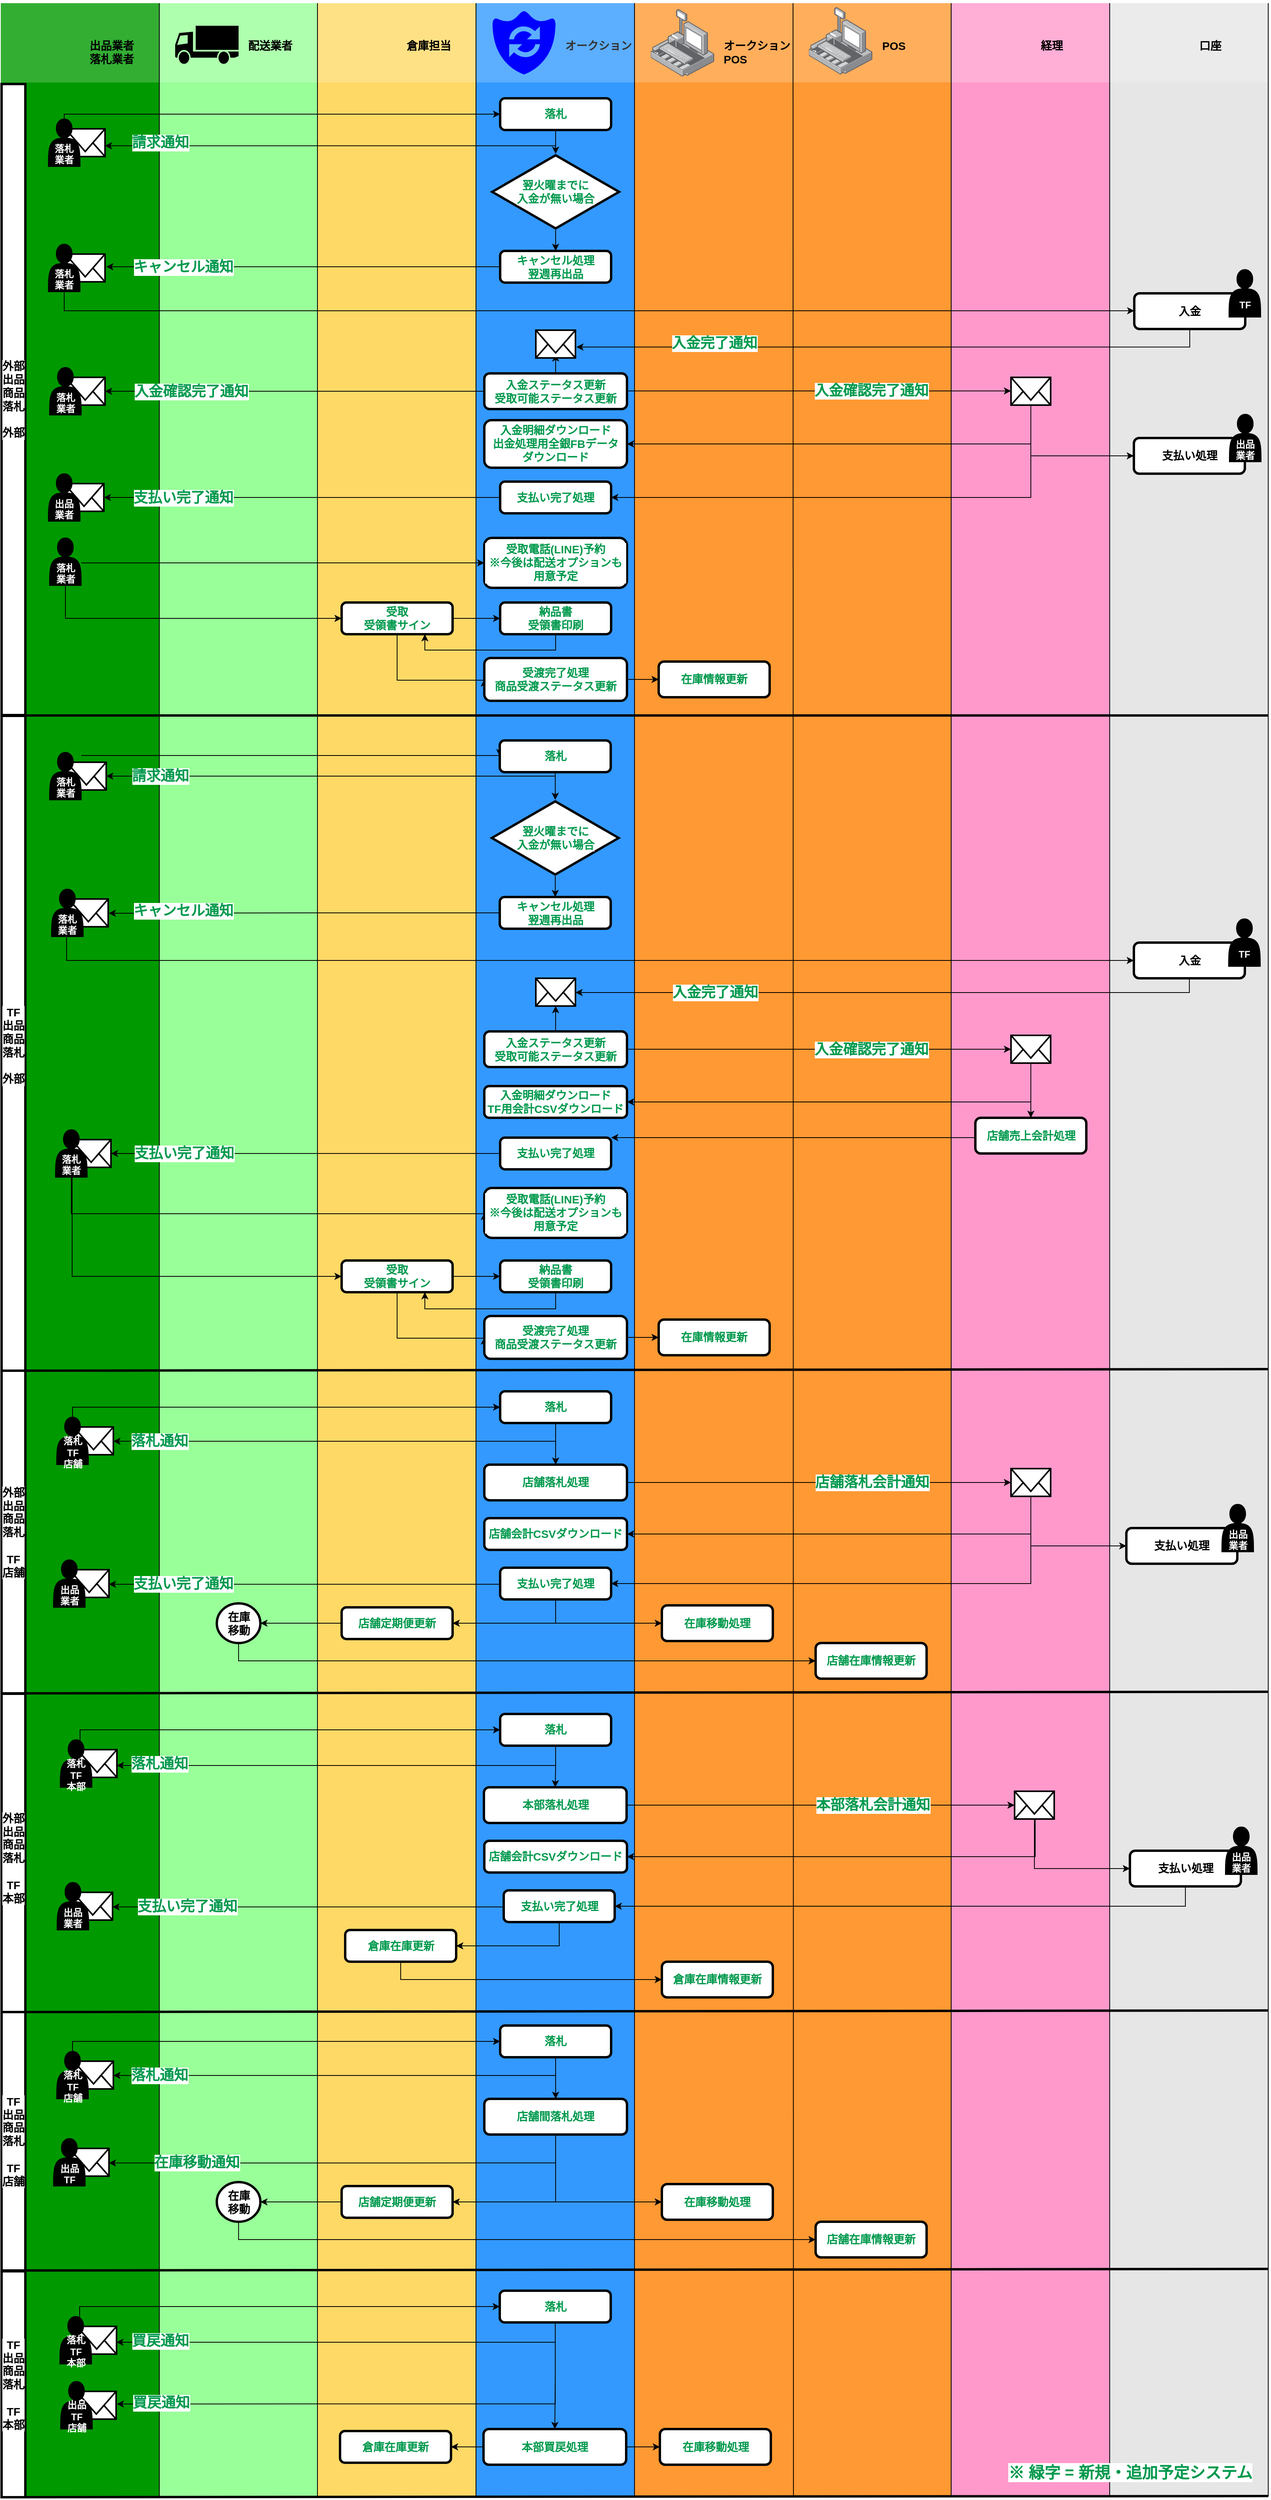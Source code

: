 <mxfile version="11.0.1" type="github"><diagram id="za8MhXIXPKN2aP06DoR2" name="Page-1"><mxGraphModel dx="788" dy="2186" grid="1" gridSize="10" guides="1" tooltips="1" connect="1" arrows="1" fold="1" page="1" pageScale="1" pageWidth="1169" pageHeight="826" math="0" shadow="0"><root><mxCell id="0"/><mxCell id="1" parent="0"/><mxCell id="djTdqgTqJG-qwQicNYeu-98" value="" style="whiteSpace=wrap;html=1;labelBackgroundColor=#ffffff;fontSize=14;fontColor=#0000FF;align=left;strokeColor=none;fillColor=#3399FF;" parent="1" vertex="1"><mxGeometry x="600" y="-826" width="200" height="3145" as="geometry"/></mxCell><mxCell id="djTdqgTqJG-qwQicNYeu-96" value="" style="whiteSpace=wrap;html=1;labelBackgroundColor=#ffffff;fontSize=14;fontColor=#0000FF;align=left;strokeColor=none;fillColor=#FF9933;" parent="1" vertex="1"><mxGeometry x="800" y="-826" width="200" height="3145" as="geometry"/></mxCell><mxCell id="djTdqgTqJG-qwQicNYeu-131" value="" style="group" parent="1" vertex="1" connectable="0"><mxGeometry x="1199.5" y="-826" width="200" height="1811" as="geometry"/></mxCell><mxCell id="djTdqgTqJG-qwQicNYeu-132" value="" style="whiteSpace=wrap;html=1;labelBackgroundColor=#ffffff;fontSize=14;fontColor=#0000FF;align=left;strokeColor=none;fillColor=#FF99CC;" parent="djTdqgTqJG-qwQicNYeu-131" vertex="1"><mxGeometry width="200" height="3145" as="geometry"/></mxCell><mxCell id="djTdqgTqJG-qwQicNYeu-133" value="" style="whiteSpace=wrap;html=1;labelBackgroundColor=#ffffff;fillColor=#FFFFFF;fontSize=14;fontColor=#FFFFFF;align=left;strokeColor=none;opacity=20;" parent="djTdqgTqJG-qwQicNYeu-131" vertex="1"><mxGeometry width="200" height="100" as="geometry"/></mxCell><mxCell id="djTdqgTqJG-qwQicNYeu-134" value="" style="endArrow=none;html=1;fontSize=14;fontColor=#0000FF;" parent="djTdqgTqJG-qwQicNYeu-131" edge="1"><mxGeometry width="50" height="50" relative="1" as="geometry"><mxPoint x="199.5" y="3145" as="sourcePoint"/><mxPoint x="199.5" as="targetPoint"/></mxGeometry></mxCell><mxCell id="djTdqgTqJG-qwQicNYeu-135" value="経理" style="text;html=1;resizable=0;points=[];autosize=1;align=left;verticalAlign=top;spacingTop=-4;fontSize=14;fontColor=#000000;fontStyle=1" parent="djTdqgTqJG-qwQicNYeu-131" vertex="1"><mxGeometry x="110" y="42.5" width="40" height="20" as="geometry"/></mxCell><mxCell id="djTdqgTqJG-qwQicNYeu-136" value="" style="shape=image;html=1;verticalAlign=top;verticalLabelPosition=bottom;labelBackgroundColor=#ffffff;imageAspect=0;aspect=fixed;image=https://cdn2.iconfinder.com/data/icons/free-mobile-icon-kit/64/Yen_coin.png;strokeWidth=3;fillColor=#FF9933;gradientColor=none;fontSize=14;fontColor=#99FF99;align=center;" parent="djTdqgTqJG-qwQicNYeu-131" vertex="1"><mxGeometry x="36" y="18" width="64" height="64" as="geometry"/></mxCell><mxCell id="IprcOnh0vE6dIcpJF6sF-50" value="" style="html=1;verticalLabelPosition=bottom;align=center;labelBackgroundColor=#ffffff;verticalAlign=top;strokeWidth=2;strokeColor=#000000;fillColor=#ffffff;shadow=0;dashed=0;shape=mxgraph.ios7.icons.mail;fontSize=14;fontColor=#000000;" parent="djTdqgTqJG-qwQicNYeu-131" vertex="1"><mxGeometry x="75" y="472" width="50" height="35" as="geometry"/></mxCell><mxCell id="IprcOnh0vE6dIcpJF6sF-132" value="店舗売上会計処理" style="rounded=1;whiteSpace=wrap;html=1;labelBackgroundColor=#ffffff;strokeWidth=3;fillColor=#FFFFFF;gradientColor=none;fontSize=14;fontColor=#00994D;align=center;fontStyle=1" parent="djTdqgTqJG-qwQicNYeu-131" vertex="1"><mxGeometry x="30" y="1406" width="140" height="45" as="geometry"/></mxCell><mxCell id="djTdqgTqJG-qwQicNYeu-236" value="" style="group" parent="1" vertex="1" connectable="0"><mxGeometry x="1399.5" y="-826" width="200" height="2878.5" as="geometry"/></mxCell><mxCell id="djTdqgTqJG-qwQicNYeu-137" value="" style="group" parent="djTdqgTqJG-qwQicNYeu-236" vertex="1" connectable="0"><mxGeometry width="200" height="2878.5" as="geometry"/></mxCell><mxCell id="djTdqgTqJG-qwQicNYeu-138" value="" style="whiteSpace=wrap;html=1;labelBackgroundColor=#ffffff;fontSize=14;align=left;strokeColor=none;fillColor=#E6E6E6;" parent="djTdqgTqJG-qwQicNYeu-137" vertex="1"><mxGeometry width="200" height="3145" as="geometry"/></mxCell><mxCell id="djTdqgTqJG-qwQicNYeu-139" value="" style="whiteSpace=wrap;html=1;labelBackgroundColor=#ffffff;fillColor=#FFFFFF;fontSize=14;fontColor=#FFFFFF;align=left;strokeColor=none;opacity=20;" parent="djTdqgTqJG-qwQicNYeu-137" vertex="1"><mxGeometry width="200" height="100" as="geometry"/></mxCell><mxCell id="djTdqgTqJG-qwQicNYeu-140" value="" style="endArrow=none;html=1;fontSize=14;fontColor=#0000FF;" parent="djTdqgTqJG-qwQicNYeu-137" edge="1"><mxGeometry width="50" height="50" relative="1" as="geometry"><mxPoint x="199.5" y="3145" as="sourcePoint"/><mxPoint x="199.5" as="targetPoint"/></mxGeometry></mxCell><mxCell id="djTdqgTqJG-qwQicNYeu-141" value="口座" style="text;html=1;resizable=0;points=[];autosize=1;align=left;verticalAlign=top;spacingTop=-4;fontSize=14;fontColor=#000000;fontStyle=1" parent="djTdqgTqJG-qwQicNYeu-137" vertex="1"><mxGeometry x="110" y="43" width="40" height="20" as="geometry"/></mxCell><mxCell id="djTdqgTqJG-qwQicNYeu-124" value="" style="shape=image;html=1;verticalAlign=top;verticalLabelPosition=bottom;labelBackgroundColor=#ffffff;imageAspect=0;aspect=fixed;image=https://cdn1.iconfinder.com/data/icons/business-237/65/icons-09-128.png;strokeWidth=3;fillColor=#FF99CC;gradientColor=none;fontSize=14;fontColor=#000000;align=center;" parent="djTdqgTqJG-qwQicNYeu-137" vertex="1"><mxGeometry x="12" y="2" width="88" height="88" as="geometry"/></mxCell><mxCell id="IprcOnh0vE6dIcpJF6sF-9" value="入金" style="rounded=1;whiteSpace=wrap;html=1;labelBackgroundColor=#ffffff;strokeWidth=3;fillColor=#FFFFFF;gradientColor=none;fontSize=14;fontColor=#000000;align=center;fontStyle=1" parent="djTdqgTqJG-qwQicNYeu-137" vertex="1"><mxGeometry x="30.5" y="366" width="140" height="45" as="geometry"/></mxCell><mxCell id="IprcOnh0vE6dIcpJF6sF-65" value="&lt;br&gt;&lt;br&gt;TF" style="shape=actor;whiteSpace=wrap;html=1;strokeColor=#000000;fontSize=12;fontColor=#FFFFFF;fillColor=#000000;fontStyle=1;gradientColor=none;" parent="djTdqgTqJG-qwQicNYeu-137" vertex="1"><mxGeometry x="150" y="336" width="40" height="60" as="geometry"/></mxCell><mxCell id="IprcOnh0vE6dIcpJF6sF-66" value="支払い処理" style="rounded=1;whiteSpace=wrap;html=1;labelBackgroundColor=#ffffff;strokeWidth=3;fillColor=#FFFFFF;gradientColor=none;fontSize=14;fontColor=#000000;align=center;fontStyle=1" parent="djTdqgTqJG-qwQicNYeu-137" vertex="1"><mxGeometry x="30" y="548.5" width="140" height="45" as="geometry"/></mxCell><mxCell id="IprcOnh0vE6dIcpJF6sF-67" value="&lt;br&gt;&lt;br&gt;出品&lt;br&gt;業者" style="shape=actor;whiteSpace=wrap;html=1;strokeColor=#000000;fontSize=12;fontColor=#FFFFFF;fillColor=#000000;fontStyle=1;gradientColor=none;" parent="djTdqgTqJG-qwQicNYeu-137" vertex="1"><mxGeometry x="150.5" y="518.5" width="40" height="60" as="geometry"/></mxCell><mxCell id="IprcOnh0vE6dIcpJF6sF-117" value="入金" style="rounded=1;whiteSpace=wrap;html=1;labelBackgroundColor=#ffffff;strokeWidth=3;fillColor=#FFFFFF;gradientColor=none;fontSize=14;fontColor=#000000;align=center;fontStyle=1" parent="djTdqgTqJG-qwQicNYeu-137" vertex="1"><mxGeometry x="30" y="1185" width="140" height="45" as="geometry"/></mxCell><mxCell id="IprcOnh0vE6dIcpJF6sF-118" value="&lt;br&gt;&lt;br&gt;TF" style="shape=actor;whiteSpace=wrap;html=1;strokeColor=#000000;fontSize=12;fontColor=#FFFFFF;fillColor=#000000;fontStyle=1;gradientColor=none;" parent="djTdqgTqJG-qwQicNYeu-137" vertex="1"><mxGeometry x="149.5" y="1155" width="40" height="60" as="geometry"/></mxCell><mxCell id="IprcOnh0vE6dIcpJF6sF-185" value="支払い処理" style="rounded=1;whiteSpace=wrap;html=1;labelBackgroundColor=#ffffff;strokeWidth=3;fillColor=#FFFFFF;gradientColor=none;fontSize=14;fontColor=#000000;align=center;fontStyle=1" parent="djTdqgTqJG-qwQicNYeu-137" vertex="1"><mxGeometry x="20.5" y="1923.5" width="140" height="45" as="geometry"/></mxCell><mxCell id="IprcOnh0vE6dIcpJF6sF-186" value="&lt;br&gt;&lt;br&gt;出品&lt;br&gt;業者" style="shape=actor;whiteSpace=wrap;html=1;strokeColor=#000000;fontSize=12;fontColor=#FFFFFF;fillColor=#000000;fontStyle=1;gradientColor=none;" parent="djTdqgTqJG-qwQicNYeu-137" vertex="1"><mxGeometry x="141" y="1893.5" width="40" height="60" as="geometry"/></mxCell><mxCell id="djTdqgTqJG-qwQicNYeu-90" value="" style="group" parent="1" vertex="1" connectable="0"><mxGeometry x="999.5" y="-826" width="238.5" height="2145.5" as="geometry"/></mxCell><mxCell id="djTdqgTqJG-qwQicNYeu-91" value="" style="whiteSpace=wrap;html=1;labelBackgroundColor=#ffffff;fontSize=14;fontColor=#0000FF;align=left;strokeColor=none;fillColor=#FF9933;" parent="djTdqgTqJG-qwQicNYeu-90" vertex="1"><mxGeometry width="200" height="3145" as="geometry"/></mxCell><mxCell id="djTdqgTqJG-qwQicNYeu-92" value="" style="whiteSpace=wrap;html=1;labelBackgroundColor=#ffffff;fillColor=#FFFFFF;fontSize=14;fontColor=#FFFFFF;align=left;strokeColor=none;opacity=20;" parent="djTdqgTqJG-qwQicNYeu-90" vertex="1"><mxGeometry width="200" height="100" as="geometry"/></mxCell><mxCell id="djTdqgTqJG-qwQicNYeu-93" value="" style="endArrow=none;html=1;fontSize=14;fontColor=#0000FF;" parent="djTdqgTqJG-qwQicNYeu-90" edge="1"><mxGeometry width="50" height="50" relative="1" as="geometry"><mxPoint x="199.5" y="3145" as="sourcePoint"/><mxPoint x="199.5" as="targetPoint"/></mxGeometry></mxCell><mxCell id="djTdqgTqJG-qwQicNYeu-94" value="POS" style="text;html=1;resizable=0;points=[];autosize=1;align=left;verticalAlign=top;spacingTop=-4;fontSize=14;fontColor=#000000;fontStyle=1" parent="djTdqgTqJG-qwQicNYeu-90" vertex="1"><mxGeometry x="110" y="42.5" width="50" height="20" as="geometry"/></mxCell><mxCell id="djTdqgTqJG-qwQicNYeu-95" value="" style="points=[];aspect=fixed;html=1;align=center;shadow=0;dashed=0;image;image=img/lib/allied_telesis/security/POS.svg;fillColor=#009900;fontColor=#000000;fontStyle=1" parent="djTdqgTqJG-qwQicNYeu-90" vertex="1"><mxGeometry x="20" y="5" width="80" height="85" as="geometry"/></mxCell><mxCell id="IprcOnh0vE6dIcpJF6sF-198" value="店舗在庫情報更新" style="rounded=1;whiteSpace=wrap;html=1;labelBackgroundColor=#ffffff;strokeWidth=3;fillColor=#FFFFFF;gradientColor=none;fontSize=14;fontColor=#00994D;align=center;fontStyle=1" parent="djTdqgTqJG-qwQicNYeu-90" vertex="1"><mxGeometry x="28.5" y="2068.5" width="140" height="45" as="geometry"/></mxCell><mxCell id="djTdqgTqJG-qwQicNYeu-110" value="" style="group;fontStyle=1" parent="1" vertex="1" connectable="0"><mxGeometry x="200" y="-826" width="200" height="2073.5" as="geometry"/></mxCell><mxCell id="djTdqgTqJG-qwQicNYeu-111" value="" style="whiteSpace=wrap;html=1;labelBackgroundColor=#ffffff;fontSize=14;fontColor=#99FF99;align=left;strokeColor=none;fillColor=#99FF99;" parent="djTdqgTqJG-qwQicNYeu-110" vertex="1"><mxGeometry width="200" height="3145" as="geometry"/></mxCell><mxCell id="djTdqgTqJG-qwQicNYeu-112" value="" style="whiteSpace=wrap;html=1;labelBackgroundColor=#ffffff;fillColor=#FFFFFF;fontSize=14;fontColor=#FFFFFF;align=left;strokeColor=none;opacity=20;" parent="djTdqgTqJG-qwQicNYeu-110" vertex="1"><mxGeometry width="200" height="100" as="geometry"/></mxCell><mxCell id="djTdqgTqJG-qwQicNYeu-113" value="" style="endArrow=none;html=1;fontSize=14;fontColor=#0000FF;" parent="djTdqgTqJG-qwQicNYeu-110" edge="1"><mxGeometry width="50" height="50" relative="1" as="geometry"><mxPoint x="199.5" y="3145" as="sourcePoint"/><mxPoint x="199.5" as="targetPoint"/></mxGeometry></mxCell><mxCell id="djTdqgTqJG-qwQicNYeu-114" value="配送業者" style="text;html=1;resizable=0;points=[];autosize=1;align=left;verticalAlign=top;spacingTop=-4;fontSize=14;fontColor=#000000;fontStyle=1" parent="djTdqgTqJG-qwQicNYeu-110" vertex="1"><mxGeometry x="110" y="42.5" width="70" height="20" as="geometry"/></mxCell><mxCell id="djTdqgTqJG-qwQicNYeu-115" value="" style="shape=mxgraph.signs.transportation.truck_1;html=1;fillColor=#000000;strokeColor=none;verticalLabelPosition=bottom;verticalAlign=top;align=center;labelBackgroundColor=#ffffff;fontSize=14;fontColor=#99FF99;" parent="djTdqgTqJG-qwQicNYeu-110" vertex="1"><mxGeometry x="20" y="28.5" width="80" height="48" as="geometry"/></mxCell><mxCell id="IprcOnh0vE6dIcpJF6sF-271" value="在庫&lt;br&gt;移動" style="ellipse;whiteSpace=wrap;html=1;labelBackgroundColor=#ffffff;strokeWidth=3;fontSize=14;align=center;fontStyle=1" parent="djTdqgTqJG-qwQicNYeu-110" vertex="1"><mxGeometry x="72.5" y="2018.5" width="55" height="50" as="geometry"/></mxCell><mxCell id="djTdqgTqJG-qwQicNYeu-104" value="" style="group" parent="1" vertex="1" connectable="0"><mxGeometry x="400" y="-826" width="200" height="2946" as="geometry"/></mxCell><mxCell id="djTdqgTqJG-qwQicNYeu-105" value="" style="whiteSpace=wrap;html=1;labelBackgroundColor=#ffffff;fontSize=14;fontColor=#0000FF;align=left;strokeColor=none;fillColor=#FFD966;" parent="djTdqgTqJG-qwQicNYeu-104" vertex="1"><mxGeometry width="200" height="3145" as="geometry"/></mxCell><mxCell id="djTdqgTqJG-qwQicNYeu-106" value="" style="whiteSpace=wrap;html=1;labelBackgroundColor=#ffffff;fillColor=#FFFFFF;fontSize=14;fontColor=#FFFFFF;align=left;strokeColor=none;opacity=20;" parent="djTdqgTqJG-qwQicNYeu-104" vertex="1"><mxGeometry width="200" height="100" as="geometry"/></mxCell><mxCell id="djTdqgTqJG-qwQicNYeu-107" value="" style="shape=image;html=1;verticalAlign=top;verticalLabelPosition=bottom;labelBackgroundColor=#ffffff;imageAspect=0;aspect=fixed;image=https://cdn3.iconfinder.com/data/icons/whisky-break/90/warehouse-128.png;fontStyle=1;imageBackground=none;" parent="djTdqgTqJG-qwQicNYeu-104" vertex="1"><mxGeometry x="20" y="12.5" width="80" height="80" as="geometry"/></mxCell><mxCell id="djTdqgTqJG-qwQicNYeu-108" value="倉庫担当" style="text;html=1;resizable=0;points=[];autosize=1;align=left;verticalAlign=top;spacingTop=-4;fontSize=14;fontColor=#000000;fontStyle=1" parent="djTdqgTqJG-qwQicNYeu-104" vertex="1"><mxGeometry x="110" y="42.5" width="70" height="20" as="geometry"/></mxCell><mxCell id="djTdqgTqJG-qwQicNYeu-109" value="" style="endArrow=none;html=1;fontSize=14;fontColor=#0000FF;" parent="djTdqgTqJG-qwQicNYeu-104" edge="1"><mxGeometry width="50" height="50" relative="1" as="geometry"><mxPoint x="199.5" y="3145" as="sourcePoint"/><mxPoint x="199.5" as="targetPoint"/></mxGeometry></mxCell><mxCell id="IprcOnh0vE6dIcpJF6sF-80" value="受取&lt;br&gt;受領書サイン" style="rounded=1;whiteSpace=wrap;html=1;labelBackgroundColor=#ffffff;strokeWidth=3;fillColor=#FFFFFF;gradientColor=none;fontSize=14;fontColor=#00994D;align=center;fontStyle=1;strokeColor=#000000;" parent="djTdqgTqJG-qwQicNYeu-104" vertex="1"><mxGeometry x="30" y="756" width="140" height="40" as="geometry"/></mxCell><mxCell id="IprcOnh0vE6dIcpJF6sF-199" value="店舗定期便更新" style="rounded=1;whiteSpace=wrap;html=1;labelBackgroundColor=#ffffff;strokeWidth=3;fillColor=#FFFFFF;gradientColor=none;fontSize=14;fontColor=#00994D;align=center;fontStyle=1;strokeColor=#000000;" parent="djTdqgTqJG-qwQicNYeu-104" vertex="1"><mxGeometry x="30" y="2023.5" width="140" height="40" as="geometry"/></mxCell><mxCell id="IprcOnh0vE6dIcpJF6sF-291" value="倉庫在庫更新" style="rounded=1;whiteSpace=wrap;html=1;labelBackgroundColor=#ffffff;strokeWidth=3;fillColor=#FFFFFF;gradientColor=none;fontSize=14;fontColor=#00994D;align=center;fontStyle=1;strokeColor=#000000;" parent="djTdqgTqJG-qwQicNYeu-104" vertex="1"><mxGeometry x="28" y="3062.5" width="140" height="40" as="geometry"/></mxCell><mxCell id="djTdqgTqJG-qwQicNYeu-116" value="" style="group;fontStyle=0;fontColor=#000000;" parent="1" vertex="1" connectable="0"><mxGeometry y="-826" width="213" height="2961" as="geometry"/></mxCell><mxCell id="djTdqgTqJG-qwQicNYeu-117" value="" style="whiteSpace=wrap;html=1;labelBackgroundColor=#ffffff;fontSize=14;fontColor=#0000FF;align=left;strokeColor=none;fillColor=#009900;" parent="djTdqgTqJG-qwQicNYeu-116" vertex="1"><mxGeometry width="200" height="3145" as="geometry"/></mxCell><mxCell id="djTdqgTqJG-qwQicNYeu-118" value="" style="whiteSpace=wrap;html=1;labelBackgroundColor=#ffffff;fillColor=#FFFFFF;fontSize=14;fontColor=#FFFFFF;align=left;strokeColor=none;opacity=20;" parent="djTdqgTqJG-qwQicNYeu-116" vertex="1"><mxGeometry width="200" height="100" as="geometry"/></mxCell><mxCell id="djTdqgTqJG-qwQicNYeu-119" value="" style="shape=image;html=1;verticalAlign=top;verticalLabelPosition=bottom;labelBackgroundColor=#ffffff;imageAspect=0;aspect=fixed;image=https://cdn2.iconfinder.com/data/icons/property-agent-real-estate/235/property-agent-010-128.png;fontSize=14;fontColor=#0000FF;align=left;" parent="djTdqgTqJG-qwQicNYeu-116" vertex="1"><mxGeometry x="35" y="20" width="65" height="65" as="geometry"/></mxCell><mxCell id="djTdqgTqJG-qwQicNYeu-120" value="出品業者&lt;br&gt;落札業者" style="text;html=1;resizable=0;points=[];autosize=1;align=left;verticalAlign=top;spacingTop=-4;fontSize=14;fontColor=#000000;fontStyle=1" parent="djTdqgTqJG-qwQicNYeu-116" vertex="1"><mxGeometry x="110" y="42.5" width="70" height="40" as="geometry"/></mxCell><mxCell id="djTdqgTqJG-qwQicNYeu-121" value="" style="endArrow=none;html=1;fontSize=14;fontColor=#0000FF;" parent="djTdqgTqJG-qwQicNYeu-116" edge="1"><mxGeometry width="50" height="50" relative="1" as="geometry"><mxPoint x="200" y="3145" as="sourcePoint"/><mxPoint x="200" as="targetPoint"/></mxGeometry></mxCell><mxCell id="djTdqgTqJG-qwQicNYeu-181" value="外部出品商品落札&lt;br&gt;&lt;br&gt;外部" style="rounded=0;whiteSpace=wrap;html=1;labelBackgroundColor=#ffffff;strokeWidth=3;fillColor=#FFFFFF;gradientColor=none;fontSize=14;fontColor=#000000;align=center;fontStyle=1" parent="djTdqgTqJG-qwQicNYeu-116" vertex="1"><mxGeometry x="1" y="102" width="30" height="796" as="geometry"/></mxCell><mxCell id="IprcOnh0vE6dIcpJF6sF-1" value="" style="html=1;verticalLabelPosition=bottom;align=center;labelBackgroundColor=#ffffff;verticalAlign=top;strokeWidth=2;strokeColor=#000000;fillColor=#ffffff;shadow=0;dashed=0;shape=mxgraph.ios7.icons.mail;fontSize=14;fontColor=#000000;" parent="djTdqgTqJG-qwQicNYeu-116" vertex="1"><mxGeometry x="81.5" y="158.5" width="50" height="35" as="geometry"/></mxCell><mxCell id="IprcOnh0vE6dIcpJF6sF-25" value="" style="html=1;verticalLabelPosition=bottom;align=center;labelBackgroundColor=#ffffff;verticalAlign=top;strokeWidth=2;strokeColor=#000000;fillColor=#ffffff;shadow=0;dashed=0;shape=mxgraph.ios7.icons.mail;fontSize=14;fontColor=#000000;" parent="djTdqgTqJG-qwQicNYeu-116" vertex="1"><mxGeometry x="81.5" y="472" width="50" height="35" as="geometry"/></mxCell><mxCell id="IprcOnh0vE6dIcpJF6sF-39" value="" style="html=1;verticalLabelPosition=bottom;align=center;labelBackgroundColor=#ffffff;verticalAlign=top;strokeWidth=2;strokeColor=#000000;fillColor=#ffffff;shadow=0;dashed=0;shape=mxgraph.ios7.icons.mail;fontSize=14;fontColor=#000000;" parent="djTdqgTqJG-qwQicNYeu-116" vertex="1"><mxGeometry x="81.5" y="316.5" width="50" height="35" as="geometry"/></mxCell><mxCell id="IprcOnh0vE6dIcpJF6sF-57" value="&lt;br&gt;&lt;br&gt;落札&lt;br&gt;業者" style="shape=actor;whiteSpace=wrap;html=1;strokeColor=#000000;fontSize=12;fontColor=#FFFFFF;fillColor=#000000;fontStyle=1;gradientColor=none;" parent="djTdqgTqJG-qwQicNYeu-116" vertex="1"><mxGeometry x="60" y="146" width="40" height="60" as="geometry"/></mxCell><mxCell id="IprcOnh0vE6dIcpJF6sF-60" value="&lt;br&gt;&lt;br&gt;落札&lt;br&gt;業者" style="shape=actor;whiteSpace=wrap;html=1;strokeColor=#000000;fontSize=12;fontColor=#FFFFFF;fillColor=#000000;fontStyle=1;gradientColor=none;" parent="djTdqgTqJG-qwQicNYeu-116" vertex="1"><mxGeometry x="60" y="304" width="40" height="60" as="geometry"/></mxCell><mxCell id="IprcOnh0vE6dIcpJF6sF-61" value="&lt;br&gt;&lt;br&gt;落札&lt;br&gt;業者" style="shape=actor;whiteSpace=wrap;html=1;strokeColor=#000000;fontSize=12;fontColor=#FFFFFF;fillColor=#000000;fontStyle=1;gradientColor=none;" parent="djTdqgTqJG-qwQicNYeu-116" vertex="1"><mxGeometry x="61.5" y="459.5" width="40" height="60" as="geometry"/></mxCell><mxCell id="IprcOnh0vE6dIcpJF6sF-69" value="" style="html=1;verticalLabelPosition=bottom;align=center;labelBackgroundColor=#ffffff;verticalAlign=top;strokeWidth=2;strokeColor=#000000;fillColor=#ffffff;shadow=0;dashed=0;shape=mxgraph.ios7.icons.mail;fontSize=14;fontColor=#000000;" parent="djTdqgTqJG-qwQicNYeu-116" vertex="1"><mxGeometry x="80" y="606" width="50" height="35" as="geometry"/></mxCell><mxCell id="IprcOnh0vE6dIcpJF6sF-70" value="&lt;br&gt;&lt;br&gt;出品&lt;br&gt;業者" style="shape=actor;whiteSpace=wrap;html=1;strokeColor=#000000;fontSize=12;fontColor=#FFFFFF;fillColor=#000000;fontStyle=1;gradientColor=none;" parent="djTdqgTqJG-qwQicNYeu-116" vertex="1"><mxGeometry x="60" y="593.5" width="40" height="60" as="geometry"/></mxCell><mxCell id="IprcOnh0vE6dIcpJF6sF-77" value="&lt;br&gt;&lt;br&gt;落札&lt;br&gt;業者" style="shape=actor;whiteSpace=wrap;html=1;strokeColor=#000000;fontSize=12;fontColor=#FFFFFF;fillColor=#000000;fontStyle=1;gradientColor=none;" parent="djTdqgTqJG-qwQicNYeu-116" vertex="1"><mxGeometry x="61.5" y="674.5" width="40" height="60" as="geometry"/></mxCell><mxCell id="IprcOnh0vE6dIcpJF6sF-89" value="" style="endArrow=none;html=1;strokeWidth=3;fontSize=18;fontColor=#0000FF;" parent="djTdqgTqJG-qwQicNYeu-116" edge="1"><mxGeometry width="50" height="50" relative="1" as="geometry"><mxPoint x="1" y="898.5" as="sourcePoint"/><mxPoint x="1599" y="898.5" as="targetPoint"/></mxGeometry></mxCell><mxCell id="IprcOnh0vE6dIcpJF6sF-91" value="TF出品商品落札&lt;br&gt;&lt;br&gt;外部" style="rounded=0;whiteSpace=wrap;html=1;labelBackgroundColor=#ffffff;strokeWidth=3;fillColor=#FFFFFF;gradientColor=none;fontSize=14;fontColor=#000000;align=center;fontStyle=1" parent="djTdqgTqJG-qwQicNYeu-116" vertex="1"><mxGeometry x="1" y="899" width="30" height="831" as="geometry"/></mxCell><mxCell id="IprcOnh0vE6dIcpJF6sF-92" value="" style="html=1;verticalLabelPosition=bottom;align=center;labelBackgroundColor=#ffffff;verticalAlign=top;strokeWidth=2;strokeColor=#000000;fillColor=#ffffff;shadow=0;dashed=0;shape=mxgraph.ios7.icons.mail;fontSize=14;fontColor=#000000;" parent="djTdqgTqJG-qwQicNYeu-116" vertex="1"><mxGeometry x="83" y="957.5" width="50" height="35" as="geometry"/></mxCell><mxCell id="IprcOnh0vE6dIcpJF6sF-93" value="&lt;br&gt;&lt;br&gt;落札&lt;br&gt;業者" style="shape=actor;whiteSpace=wrap;html=1;strokeColor=#000000;fontSize=12;fontColor=#FFFFFF;fillColor=#000000;fontStyle=1;gradientColor=none;" parent="djTdqgTqJG-qwQicNYeu-116" vertex="1"><mxGeometry x="61.5" y="945" width="40" height="60" as="geometry"/></mxCell><mxCell id="IprcOnh0vE6dIcpJF6sF-111" value="" style="html=1;verticalLabelPosition=bottom;align=center;labelBackgroundColor=#ffffff;verticalAlign=top;strokeWidth=2;strokeColor=#000000;fillColor=#ffffff;shadow=0;dashed=0;shape=mxgraph.ios7.icons.mail;fontSize=14;fontColor=#000000;" parent="djTdqgTqJG-qwQicNYeu-116" vertex="1"><mxGeometry x="85.5" y="1130" width="50" height="35" as="geometry"/></mxCell><mxCell id="IprcOnh0vE6dIcpJF6sF-112" value="&lt;br&gt;&lt;br&gt;落札&lt;br&gt;業者" style="shape=actor;whiteSpace=wrap;html=1;strokeColor=#000000;fontSize=12;fontColor=#FFFFFF;fillColor=#000000;fontStyle=1;gradientColor=none;" parent="djTdqgTqJG-qwQicNYeu-116" vertex="1"><mxGeometry x="64" y="1117.5" width="40" height="60" as="geometry"/></mxCell><mxCell id="IprcOnh0vE6dIcpJF6sF-141" value="" style="html=1;verticalLabelPosition=bottom;align=center;labelBackgroundColor=#ffffff;verticalAlign=top;strokeWidth=2;strokeColor=#000000;fillColor=#ffffff;shadow=0;dashed=0;shape=mxgraph.ios7.icons.mail;fontSize=14;fontColor=#000000;" parent="djTdqgTqJG-qwQicNYeu-116" vertex="1"><mxGeometry x="89" y="1433.5" width="50" height="35" as="geometry"/></mxCell><mxCell id="IprcOnh0vE6dIcpJF6sF-142" value="&lt;br&gt;&lt;br&gt;落札&lt;br&gt;業者" style="shape=actor;whiteSpace=wrap;html=1;strokeColor=#000000;fontSize=12;fontColor=#FFFFFF;fillColor=#000000;fontStyle=1;gradientColor=none;" parent="djTdqgTqJG-qwQicNYeu-116" vertex="1"><mxGeometry x="69" y="1421" width="40" height="60" as="geometry"/></mxCell><mxCell id="IprcOnh0vE6dIcpJF6sF-163" value="" style="html=1;verticalLabelPosition=bottom;align=center;labelBackgroundColor=#ffffff;verticalAlign=top;strokeWidth=2;strokeColor=#000000;fillColor=#ffffff;shadow=0;dashed=0;shape=mxgraph.ios7.icons.mail;fontSize=14;fontColor=#000000;" parent="djTdqgTqJG-qwQicNYeu-116" vertex="1"><mxGeometry x="92" y="1796" width="50" height="35" as="geometry"/></mxCell><mxCell id="IprcOnh0vE6dIcpJF6sF-164" value="&lt;br&gt;&lt;br&gt;落札&lt;br&gt;TF&lt;br&gt;店舗" style="shape=actor;whiteSpace=wrap;html=1;strokeColor=#000000;fontSize=12;fontColor=#FFFFFF;fillColor=#000000;fontStyle=1;gradientColor=none;" parent="djTdqgTqJG-qwQicNYeu-116" vertex="1"><mxGeometry x="70.5" y="1783.5" width="40" height="60" as="geometry"/></mxCell><mxCell id="IprcOnh0vE6dIcpJF6sF-191" value="" style="html=1;verticalLabelPosition=bottom;align=center;labelBackgroundColor=#ffffff;verticalAlign=top;strokeWidth=2;strokeColor=#000000;fillColor=#ffffff;shadow=0;dashed=0;shape=mxgraph.ios7.icons.mail;fontSize=14;fontColor=#000000;" parent="djTdqgTqJG-qwQicNYeu-116" vertex="1"><mxGeometry x="86.5" y="1976" width="50" height="35" as="geometry"/></mxCell><mxCell id="IprcOnh0vE6dIcpJF6sF-192" value="&lt;br&gt;&lt;br&gt;出品&lt;br&gt;業者" style="shape=actor;whiteSpace=wrap;html=1;strokeColor=#000000;fontSize=12;fontColor=#FFFFFF;fillColor=#000000;fontStyle=1;gradientColor=none;" parent="djTdqgTqJG-qwQicNYeu-116" vertex="1"><mxGeometry x="66.5" y="1963.5" width="40" height="60" as="geometry"/></mxCell><mxCell id="IprcOnh0vE6dIcpJF6sF-205" value="外部出品商品落札&lt;br&gt;&lt;br&gt;TF本部" style="rounded=0;whiteSpace=wrap;html=1;labelBackgroundColor=#ffffff;strokeWidth=3;fillColor=#FFFFFF;gradientColor=none;fontSize=14;fontColor=#000000;align=center;fontStyle=1" parent="djTdqgTqJG-qwQicNYeu-116" vertex="1"><mxGeometry x="1" y="2132.5" width="30" height="415" as="geometry"/></mxCell><mxCell id="0HZqVjDxBAZd0qoNUK4d-64" value="TF出品商品落札&lt;br&gt;&lt;br&gt;TF&lt;br&gt;店舗" style="rounded=0;whiteSpace=wrap;html=1;labelBackgroundColor=#ffffff;strokeWidth=3;fillColor=#FFFFFF;gradientColor=none;fontSize=14;fontColor=#000000;align=center;fontStyle=1" vertex="1" parent="djTdqgTqJG-qwQicNYeu-116"><mxGeometry x="1" y="2534" width="30" height="326" as="geometry"/></mxCell><mxCell id="djTdqgTqJG-qwQicNYeu-125" value="" style="whiteSpace=wrap;html=1;labelBackgroundColor=#ffffff;fillColor=#FFFFFF;fontSize=14;fontColor=#FFFFFF;align=left;strokeColor=none;opacity=20;" parent="1" vertex="1"><mxGeometry x="800" y="-826" width="200" height="100" as="geometry"/></mxCell><mxCell id="djTdqgTqJG-qwQicNYeu-126" value="" style="endArrow=none;html=1;fontSize=14;fontColor=#0000FF;" parent="1" edge="1"><mxGeometry width="50" height="50" relative="1" as="geometry"><mxPoint x="1000" y="2319" as="sourcePoint"/><mxPoint x="999.5" y="-826" as="targetPoint"/></mxGeometry></mxCell><mxCell id="djTdqgTqJG-qwQicNYeu-127" value="" style="points=[];aspect=fixed;html=1;align=center;shadow=0;dashed=0;image;image=img/lib/allied_telesis/security/POS.svg;fillColor=#009900;fontColor=#000000;fontStyle=1" parent="1" vertex="1"><mxGeometry x="820" y="-818.5" width="80" height="85" as="geometry"/></mxCell><mxCell id="djTdqgTqJG-qwQicNYeu-129" value="オークション" style="text;html=1;resizable=0;points=[];autosize=1;align=left;verticalAlign=top;spacingTop=-4;fontSize=14;fontColor=#000000;fontStyle=1" parent="1" vertex="1"><mxGeometry x="710" y="-783.5" width="100" height="20" as="geometry"/></mxCell><mxCell id="djTdqgTqJG-qwQicNYeu-130" value="オークション&lt;br&gt;POS&lt;br&gt;" style="text;html=1;resizable=0;points=[];autosize=1;align=left;verticalAlign=top;spacingTop=-4;fontSize=14;fontColor=#000000;fontStyle=1" parent="1" vertex="1"><mxGeometry x="910" y="-783.5" width="100" height="40" as="geometry"/></mxCell><mxCell id="djTdqgTqJG-qwQicNYeu-320" value="" style="shape=image;html=1;verticalAlign=top;verticalLabelPosition=bottom;labelBackgroundColor=#ffffff;imageAspect=0;aspect=fixed;image=https://cdn0.iconfinder.com/data/icons/google-material-design-3-0/48/ic_fiber_new_48px-128.png;strokeWidth=3;fillColor=#FFFFFF;gradientColor=none;fontSize=14;fontColor=#FF0000;align=center;" parent="1" vertex="1"><mxGeometry x="942" y="-829.5" width="56" height="56" as="geometry"/></mxCell><mxCell id="IprcOnh0vE6dIcpJF6sF-5" style="edgeStyle=orthogonalEdgeStyle;rounded=0;orthogonalLoop=1;jettySize=auto;html=1;entryX=0.997;entryY=0.61;entryDx=0;entryDy=0;entryPerimeter=0;" parent="1" source="djTdqgTqJG-qwQicNYeu-351" target="IprcOnh0vE6dIcpJF6sF-1" edge="1"><mxGeometry relative="1" as="geometry"><Array as="points"><mxPoint x="700" y="-646"/></Array></mxGeometry></mxCell><mxCell id="IprcOnh0vE6dIcpJF6sF-8" value="&lt;font style=&quot;font-size: 18px&quot;&gt;&lt;b&gt;請求通知&lt;/b&gt;&lt;/font&gt;" style="text;html=1;resizable=0;points=[];align=center;verticalAlign=middle;labelBackgroundColor=#ffffff;fontColor=#00994D;" parent="IprcOnh0vE6dIcpJF6sF-5" vertex="1" connectable="0"><mxGeometry x="0.87" y="2" relative="1" as="geometry"><mxPoint x="31.5" y="-6" as="offset"/></mxGeometry></mxCell><mxCell id="IprcOnh0vE6dIcpJF6sF-15" style="edgeStyle=orthogonalEdgeStyle;rounded=0;orthogonalLoop=1;jettySize=auto;html=1;entryX=0;entryY=0.5;entryDx=0;entryDy=0;fontColor=#00994D;exitX=0.5;exitY=0;exitDx=0;exitDy=0;" parent="1" source="IprcOnh0vE6dIcpJF6sF-57" target="djTdqgTqJG-qwQicNYeu-351" edge="1"><mxGeometry relative="1" as="geometry"><Array as="points"><mxPoint x="80" y="-686"/></Array></mxGeometry></mxCell><mxCell id="IprcOnh0vE6dIcpJF6sF-27" style="edgeStyle=orthogonalEdgeStyle;rounded=0;orthogonalLoop=1;jettySize=auto;html=1;fontColor=#00994D;" parent="1" source="IprcOnh0vE6dIcpJF6sF-20" target="IprcOnh0vE6dIcpJF6sF-25" edge="1"><mxGeometry relative="1" as="geometry"/></mxCell><mxCell id="IprcOnh0vE6dIcpJF6sF-28" value="入金確認完了通知" style="text;html=1;resizable=0;points=[];align=center;verticalAlign=middle;labelBackgroundColor=#ffffff;fontColor=#00994D;fontStyle=1;fontSize=18;" parent="IprcOnh0vE6dIcpJF6sF-27" vertex="1" connectable="0"><mxGeometry x="0.603" y="-1" relative="1" as="geometry"><mxPoint x="13" y="1" as="offset"/></mxGeometry></mxCell><mxCell id="IprcOnh0vE6dIcpJF6sF-33" value="在庫情報更新" style="rounded=1;whiteSpace=wrap;html=1;labelBackgroundColor=#ffffff;strokeWidth=3;fillColor=#FFFFFF;gradientColor=none;fontSize=14;fontColor=#00994D;align=center;fontStyle=1" parent="1" vertex="1"><mxGeometry x="830" y="4.5" width="140" height="45" as="geometry"/></mxCell><mxCell id="IprcOnh0vE6dIcpJF6sF-40" style="edgeStyle=orthogonalEdgeStyle;rounded=0;orthogonalLoop=1;jettySize=auto;html=1;fontSize=18;fontColor=#00994D;entryX=1.03;entryY=0.457;entryDx=0;entryDy=0;entryPerimeter=0;" parent="1" source="IprcOnh0vE6dIcpJF6sF-32" target="IprcOnh0vE6dIcpJF6sF-39" edge="1"><mxGeometry relative="1" as="geometry"><mxPoint x="140" y="-493" as="targetPoint"/><Array as="points"><mxPoint x="630" y="-494"/><mxPoint x="630" y="-494"/></Array></mxGeometry></mxCell><mxCell id="IprcOnh0vE6dIcpJF6sF-41" value="&lt;b&gt;キャンセル通知&lt;/b&gt;" style="text;html=1;resizable=0;points=[];align=center;verticalAlign=middle;labelBackgroundColor=#ffffff;fontSize=18;fontColor=#00994D;" parent="IprcOnh0vE6dIcpJF6sF-40" vertex="1" connectable="0"><mxGeometry x="0.779" relative="1" as="geometry"><mxPoint x="41.5" as="offset"/></mxGeometry></mxCell><mxCell id="IprcOnh0vE6dIcpJF6sF-46" style="edgeStyle=orthogonalEdgeStyle;rounded=0;orthogonalLoop=1;jettySize=auto;html=1;fontSize=18;fontColor=#00994D;exitX=0.5;exitY=1;exitDx=0;exitDy=0;" parent="1" source="IprcOnh0vE6dIcpJF6sF-60" target="IprcOnh0vE6dIcpJF6sF-9" edge="1"><mxGeometry relative="1" as="geometry"><Array as="points"><mxPoint x="80" y="-438"/></Array></mxGeometry></mxCell><mxCell id="IprcOnh0vE6dIcpJF6sF-48" style="edgeStyle=orthogonalEdgeStyle;rounded=0;orthogonalLoop=1;jettySize=auto;html=1;entryX=1.023;entryY=0.606;entryDx=0;entryDy=0;entryPerimeter=0;fontSize=18;fontColor=#00994D;" parent="1" source="IprcOnh0vE6dIcpJF6sF-9" target="IprcOnh0vE6dIcpJF6sF-17" edge="1"><mxGeometry relative="1" as="geometry"><Array as="points"><mxPoint x="1500" y="-392"/></Array></mxGeometry></mxCell><mxCell id="IprcOnh0vE6dIcpJF6sF-49" value="&lt;b&gt;入金完了通知&lt;/b&gt;" style="text;html=1;resizable=0;points=[];align=center;verticalAlign=middle;labelBackgroundColor=#ffffff;fontSize=18;fontColor=#00994D;" parent="IprcOnh0vE6dIcpJF6sF-48" vertex="1" connectable="0"><mxGeometry x="0.828" y="1" relative="1" as="geometry"><mxPoint x="105.5" y="-5.5" as="offset"/></mxGeometry></mxCell><mxCell id="IprcOnh0vE6dIcpJF6sF-52" style="edgeStyle=orthogonalEdgeStyle;rounded=0;orthogonalLoop=1;jettySize=auto;html=1;fontSize=18;fontColor=#00994D;entryX=0;entryY=0.49;entryDx=0;entryDy=0;entryPerimeter=0;" parent="1" source="IprcOnh0vE6dIcpJF6sF-20" target="IprcOnh0vE6dIcpJF6sF-50" edge="1"><mxGeometry relative="1" as="geometry"><mxPoint x="1670" y="-337" as="targetPoint"/><Array as="points"><mxPoint x="790" y="-337"/><mxPoint x="790" y="-337"/></Array></mxGeometry></mxCell><mxCell id="IprcOnh0vE6dIcpJF6sF-53" value="&lt;b&gt;入金確認完了通知&lt;/b&gt;" style="text;html=1;resizable=0;points=[];align=center;verticalAlign=middle;labelBackgroundColor=#ffffff;fontSize=18;fontColor=#00994D;" parent="IprcOnh0vE6dIcpJF6sF-52" vertex="1" connectable="0"><mxGeometry x="0.89" relative="1" as="geometry"><mxPoint x="-150.5" as="offset"/></mxGeometry></mxCell><mxCell id="IprcOnh0vE6dIcpJF6sF-64" style="edgeStyle=orthogonalEdgeStyle;rounded=0;orthogonalLoop=1;jettySize=auto;html=1;entryX=1;entryY=0.5;entryDx=0;entryDy=0;fontSize=12;fontColor=#FFFFFF;" parent="1" source="IprcOnh0vE6dIcpJF6sF-50" target="IprcOnh0vE6dIcpJF6sF-55" edge="1"><mxGeometry relative="1" as="geometry"><Array as="points"><mxPoint x="1300" y="-270"/></Array></mxGeometry></mxCell><mxCell id="IprcOnh0vE6dIcpJF6sF-68" style="edgeStyle=orthogonalEdgeStyle;rounded=0;orthogonalLoop=1;jettySize=auto;html=1;entryX=0;entryY=0.5;entryDx=0;entryDy=0;fontSize=12;fontColor=#FFFFFF;" parent="1" source="IprcOnh0vE6dIcpJF6sF-50" target="IprcOnh0vE6dIcpJF6sF-66" edge="1"><mxGeometry relative="1" as="geometry"><Array as="points"><mxPoint x="1300" y="-255"/></Array></mxGeometry></mxCell><mxCell id="IprcOnh0vE6dIcpJF6sF-73" style="edgeStyle=orthogonalEdgeStyle;rounded=0;orthogonalLoop=1;jettySize=auto;html=1;entryX=1;entryY=0.5;entryDx=0;entryDy=0;fontSize=12;fontColor=#FFFFFF;" parent="1" source="IprcOnh0vE6dIcpJF6sF-50" target="IprcOnh0vE6dIcpJF6sF-72" edge="1"><mxGeometry relative="1" as="geometry"><Array as="points"><mxPoint x="1300" y="-202"/></Array></mxGeometry></mxCell><mxCell id="IprcOnh0vE6dIcpJF6sF-74" style="edgeStyle=orthogonalEdgeStyle;rounded=0;orthogonalLoop=1;jettySize=auto;html=1;fontSize=12;fontColor=#FFFFFF;" parent="1" source="IprcOnh0vE6dIcpJF6sF-72" target="IprcOnh0vE6dIcpJF6sF-69" edge="1"><mxGeometry relative="1" as="geometry"/></mxCell><mxCell id="IprcOnh0vE6dIcpJF6sF-76" value="&lt;font color=&quot;#00994d&quot; size=&quot;1&quot;&gt;&lt;b style=&quot;font-size: 18px&quot;&gt;支払い完了通知&lt;/b&gt;&lt;/font&gt;" style="text;html=1;resizable=0;points=[];align=center;verticalAlign=middle;labelBackgroundColor=#ffffff;fontSize=12;fontColor=#FFFFFF;" parent="IprcOnh0vE6dIcpJF6sF-74" vertex="1" connectable="0"><mxGeometry x="0.572" y="2" relative="1" as="geometry"><mxPoint x="-7" y="-2" as="offset"/></mxGeometry></mxCell><mxCell id="IprcOnh0vE6dIcpJF6sF-78" style="edgeStyle=orthogonalEdgeStyle;rounded=0;orthogonalLoop=1;jettySize=auto;html=1;entryX=0;entryY=0.5;entryDx=0;entryDy=0;fontSize=12;fontColor=#FFFFFF;" parent="1" source="IprcOnh0vE6dIcpJF6sF-77" target="djTdqgTqJG-qwQicNYeu-225" edge="1"><mxGeometry relative="1" as="geometry"><Array as="points"><mxPoint x="102" y="-120"/></Array></mxGeometry></mxCell><mxCell id="IprcOnh0vE6dIcpJF6sF-81" style="edgeStyle=orthogonalEdgeStyle;rounded=0;orthogonalLoop=1;jettySize=auto;html=1;entryX=0;entryY=0.5;entryDx=0;entryDy=0;fontSize=12;fontColor=#FFFFFF;" parent="1" source="IprcOnh0vE6dIcpJF6sF-77" target="IprcOnh0vE6dIcpJF6sF-80" edge="1"><mxGeometry relative="1" as="geometry"><Array as="points"><mxPoint x="82" y="-50"/></Array></mxGeometry></mxCell><mxCell id="IprcOnh0vE6dIcpJF6sF-83" style="edgeStyle=orthogonalEdgeStyle;rounded=0;orthogonalLoop=1;jettySize=auto;html=1;entryX=0;entryY=0.5;entryDx=0;entryDy=0;fontSize=12;fontColor=#FFFFFF;" parent="1" source="IprcOnh0vE6dIcpJF6sF-80" target="IprcOnh0vE6dIcpJF6sF-82" edge="1"><mxGeometry relative="1" as="geometry"/></mxCell><mxCell id="IprcOnh0vE6dIcpJF6sF-84" style="edgeStyle=orthogonalEdgeStyle;rounded=0;orthogonalLoop=1;jettySize=auto;html=1;entryX=0.75;entryY=1;entryDx=0;entryDy=0;fontSize=12;fontColor=#FFFFFF;" parent="1" source="IprcOnh0vE6dIcpJF6sF-82" target="IprcOnh0vE6dIcpJF6sF-80" edge="1"><mxGeometry relative="1" as="geometry"><Array as="points"><mxPoint x="700" y="-10"/><mxPoint x="535" y="-10"/></Array></mxGeometry></mxCell><mxCell id="IprcOnh0vE6dIcpJF6sF-100" style="edgeStyle=orthogonalEdgeStyle;rounded=0;orthogonalLoop=1;jettySize=auto;html=1;fontSize=12;fontColor=#FFFFFF;" parent="1" source="IprcOnh0vE6dIcpJF6sF-94" target="IprcOnh0vE6dIcpJF6sF-92" edge="1"><mxGeometry relative="1" as="geometry"><Array as="points"><mxPoint x="700" y="149"/></Array></mxGeometry></mxCell><mxCell id="IprcOnh0vE6dIcpJF6sF-102" value="&lt;font color=&quot;#00994d&quot; size=&quot;4&quot;&gt;&lt;span&gt;&lt;b&gt;請求通知&lt;/b&gt;&lt;/span&gt;&lt;/font&gt;" style="text;html=1;resizable=0;points=[];align=center;verticalAlign=middle;labelBackgroundColor=#ffffff;fontSize=12;fontColor=#FFFFFF;" parent="IprcOnh0vE6dIcpJF6sF-100" vertex="1" connectable="0"><mxGeometry x="0.645" y="1" relative="1" as="geometry"><mxPoint x="-34" y="-1" as="offset"/></mxGeometry></mxCell><mxCell id="IprcOnh0vE6dIcpJF6sF-115" style="edgeStyle=orthogonalEdgeStyle;rounded=0;orthogonalLoop=1;jettySize=auto;html=1;entryX=1.013;entryY=0.514;entryDx=0;entryDy=0;entryPerimeter=0;fontSize=12;fontColor=#FFFFFF;" parent="1" source="IprcOnh0vE6dIcpJF6sF-104" target="IprcOnh0vE6dIcpJF6sF-111" edge="1"><mxGeometry relative="1" as="geometry"/></mxCell><mxCell id="IprcOnh0vE6dIcpJF6sF-116" value="&lt;font color=&quot;#00994d&quot; style=&quot;font-size: 18px&quot;&gt;&lt;b&gt;キャンセル通知&lt;/b&gt;&lt;/font&gt;" style="text;html=1;resizable=0;points=[];align=center;verticalAlign=middle;labelBackgroundColor=#ffffff;fontSize=12;fontColor=#FFFFFF;" parent="IprcOnh0vE6dIcpJF6sF-115" vertex="1" connectable="0"><mxGeometry x="0.803" relative="1" as="geometry"><mxPoint x="45" y="-3" as="offset"/></mxGeometry></mxCell><mxCell id="IprcOnh0vE6dIcpJF6sF-121" style="edgeStyle=orthogonalEdgeStyle;rounded=0;orthogonalLoop=1;jettySize=auto;html=1;entryX=0;entryY=0.5;entryDx=0;entryDy=0;fontSize=12;fontColor=#FFFFFF;" parent="1" source="IprcOnh0vE6dIcpJF6sF-112" target="IprcOnh0vE6dIcpJF6sF-117" edge="1"><mxGeometry relative="1" as="geometry"><Array as="points"><mxPoint x="83" y="382"/></Array></mxGeometry></mxCell><mxCell id="IprcOnh0vE6dIcpJF6sF-123" style="edgeStyle=orthogonalEdgeStyle;rounded=0;orthogonalLoop=1;jettySize=auto;html=1;fontSize=12;fontColor=#FFFFFF;" parent="1" source="IprcOnh0vE6dIcpJF6sF-117" target="IprcOnh0vE6dIcpJF6sF-122" edge="1"><mxGeometry relative="1" as="geometry"><Array as="points"><mxPoint x="1500" y="422"/></Array></mxGeometry></mxCell><mxCell id="IprcOnh0vE6dIcpJF6sF-124" value="&lt;font color=&quot;#00994d&quot; size=&quot;4&quot;&gt;&lt;span&gt;&lt;b&gt;入金完了通知&lt;/b&gt;&lt;/span&gt;&lt;/font&gt;" style="text;html=1;resizable=0;points=[];align=center;verticalAlign=middle;labelBackgroundColor=#ffffff;fontSize=12;fontColor=#FFFFFF;" parent="IprcOnh0vE6dIcpJF6sF-123" vertex="1" connectable="0"><mxGeometry x="0.828" y="3" relative="1" as="geometry"><mxPoint x="107.5" y="-3" as="offset"/></mxGeometry></mxCell><mxCell id="IprcOnh0vE6dIcpJF6sF-128" style="edgeStyle=orthogonalEdgeStyle;rounded=0;orthogonalLoop=1;jettySize=auto;html=1;fontSize=12;fontColor=#FFFFFF;" parent="1" source="IprcOnh0vE6dIcpJF6sF-125" target="IprcOnh0vE6dIcpJF6sF-127" edge="1"><mxGeometry relative="1" as="geometry"/></mxCell><mxCell id="IprcOnh0vE6dIcpJF6sF-129" value="&lt;b&gt;&lt;font color=&quot;#00994d&quot; style=&quot;font-size: 18px&quot;&gt;入金確認完了通知&lt;/font&gt;&lt;/b&gt;" style="text;html=1;resizable=0;points=[];align=center;verticalAlign=middle;labelBackgroundColor=#ffffff;fontSize=12;fontColor=#FFFFFF;" parent="IprcOnh0vE6dIcpJF6sF-128" vertex="1" connectable="0"><mxGeometry x="0.655" y="4" relative="1" as="geometry"><mxPoint x="-93.5" y="4" as="offset"/></mxGeometry></mxCell><mxCell id="IprcOnh0vE6dIcpJF6sF-133" style="edgeStyle=orthogonalEdgeStyle;rounded=0;orthogonalLoop=1;jettySize=auto;html=1;entryX=0.5;entryY=0;entryDx=0;entryDy=0;fontSize=12;fontColor=#FFFFFF;" parent="1" source="IprcOnh0vE6dIcpJF6sF-127" target="IprcOnh0vE6dIcpJF6sF-132" edge="1"><mxGeometry relative="1" as="geometry"/></mxCell><mxCell id="IprcOnh0vE6dIcpJF6sF-252" style="edgeStyle=orthogonalEdgeStyle;rounded=0;orthogonalLoop=1;jettySize=auto;html=1;entryX=1;entryY=0.5;entryDx=0;entryDy=0;strokeColor=#000000;strokeWidth=1;fontSize=12;fontColor=#999999;" parent="1" source="IprcOnh0vE6dIcpJF6sF-127" target="IprcOnh0vE6dIcpJF6sF-130" edge="1"><mxGeometry relative="1" as="geometry"><Array as="points"><mxPoint x="1300" y="560"/></Array></mxGeometry></mxCell><mxCell id="IprcOnh0vE6dIcpJF6sF-127" value="" style="html=1;verticalLabelPosition=bottom;align=center;labelBackgroundColor=#ffffff;verticalAlign=top;strokeWidth=2;strokeColor=#000000;fillColor=#ffffff;shadow=0;dashed=0;shape=mxgraph.ios7.icons.mail;fontSize=14;fontColor=#000000;" parent="1" vertex="1"><mxGeometry x="1274.5" y="476" width="50" height="35" as="geometry"/></mxCell><mxCell id="IprcOnh0vE6dIcpJF6sF-138" style="edgeStyle=orthogonalEdgeStyle;rounded=0;orthogonalLoop=1;jettySize=auto;html=1;fontSize=12;fontColor=#FFFFFF;" parent="1" source="IprcOnh0vE6dIcpJF6sF-132" target="IprcOnh0vE6dIcpJF6sF-134" edge="1"><mxGeometry relative="1" as="geometry"><Array as="points"><mxPoint x="1310" y="603"/><mxPoint x="1310" y="625"/></Array></mxGeometry></mxCell><mxCell id="IprcOnh0vE6dIcpJF6sF-143" style="edgeStyle=orthogonalEdgeStyle;rounded=0;orthogonalLoop=1;jettySize=auto;html=1;fontSize=12;fontColor=#FFFFFF;" parent="1" source="IprcOnh0vE6dIcpJF6sF-134" target="IprcOnh0vE6dIcpJF6sF-141" edge="1"><mxGeometry relative="1" as="geometry"/></mxCell><mxCell id="IprcOnh0vE6dIcpJF6sF-144" value="&lt;font color=&quot;#00994d&quot; size=&quot;1&quot;&gt;&lt;b style=&quot;font-size: 18px&quot;&gt;支払い完了通知&lt;/b&gt;&lt;/font&gt;" style="text;html=1;resizable=0;points=[];align=center;verticalAlign=middle;labelBackgroundColor=#ffffff;fontSize=12;fontColor=#FFFFFF;" parent="IprcOnh0vE6dIcpJF6sF-143" vertex="1" connectable="0"><mxGeometry x="0.278" y="1" relative="1" as="geometry"><mxPoint x="-85.5" y="-1" as="offset"/></mxGeometry></mxCell><mxCell id="IprcOnh0vE6dIcpJF6sF-146" style="edgeStyle=orthogonalEdgeStyle;rounded=0;orthogonalLoop=1;jettySize=auto;html=1;entryX=0;entryY=0.5;entryDx=0;entryDy=0;fontSize=12;fontColor=#FFFFFF;" parent="1" source="IprcOnh0vE6dIcpJF6sF-142" target="IprcOnh0vE6dIcpJF6sF-145" edge="1"><mxGeometry relative="1" as="geometry"><Array as="points"><mxPoint x="89" y="701"/></Array></mxGeometry></mxCell><mxCell id="IprcOnh0vE6dIcpJF6sF-150" style="edgeStyle=orthogonalEdgeStyle;rounded=0;orthogonalLoop=1;jettySize=auto;html=1;entryX=0;entryY=0.5;entryDx=0;entryDy=0;fontSize=12;fontColor=#FFFFFF;" parent="1" source="IprcOnh0vE6dIcpJF6sF-147" target="IprcOnh0vE6dIcpJF6sF-148" edge="1"><mxGeometry relative="1" as="geometry"/></mxCell><mxCell id="IprcOnh0vE6dIcpJF6sF-154" style="edgeStyle=orthogonalEdgeStyle;rounded=0;orthogonalLoop=1;jettySize=auto;html=1;entryX=0;entryY=0.5;entryDx=0;entryDy=0;fontSize=12;fontColor=#FFFFFF;" parent="1" source="IprcOnh0vE6dIcpJF6sF-147" target="IprcOnh0vE6dIcpJF6sF-149" edge="1"><mxGeometry relative="1" as="geometry"><Array as="points"><mxPoint x="500" y="858"/></Array></mxGeometry></mxCell><mxCell id="IprcOnh0vE6dIcpJF6sF-147" value="受取&lt;br&gt;受領書サイン" style="rounded=1;whiteSpace=wrap;html=1;labelBackgroundColor=#ffffff;strokeWidth=3;fillColor=#FFFFFF;gradientColor=none;fontSize=14;fontColor=#00994D;align=center;fontStyle=1;strokeColor=#000000;" parent="1" vertex="1"><mxGeometry x="430" y="760" width="140" height="40" as="geometry"/></mxCell><mxCell id="IprcOnh0vE6dIcpJF6sF-153" style="edgeStyle=orthogonalEdgeStyle;rounded=0;orthogonalLoop=1;jettySize=auto;html=1;entryX=0;entryY=0.5;entryDx=0;entryDy=0;fontSize=12;fontColor=#FFFFFF;" parent="1" source="IprcOnh0vE6dIcpJF6sF-80" target="IprcOnh0vE6dIcpJF6sF-85" edge="1"><mxGeometry relative="1" as="geometry"><Array as="points"><mxPoint x="500" y="28"/></Array></mxGeometry></mxCell><mxCell id="IprcOnh0vE6dIcpJF6sF-155" style="edgeStyle=orthogonalEdgeStyle;rounded=0;orthogonalLoop=1;jettySize=auto;html=1;entryX=0.75;entryY=1;entryDx=0;entryDy=0;fontSize=12;fontColor=#FFFFFF;" parent="1" source="IprcOnh0vE6dIcpJF6sF-148" target="IprcOnh0vE6dIcpJF6sF-147" edge="1"><mxGeometry relative="1" as="geometry"><Array as="points"><mxPoint x="700" y="821"/><mxPoint x="535" y="821"/></Array></mxGeometry></mxCell><mxCell id="IprcOnh0vE6dIcpJF6sF-157" value="" style="endArrow=none;html=1;strokeWidth=3;fontSize=18;fontColor=#0000FF;" parent="1" edge="1"><mxGeometry width="50" height="50" relative="1" as="geometry"><mxPoint x="1" y="899" as="sourcePoint"/><mxPoint x="1599" y="897" as="targetPoint"/></mxGeometry></mxCell><mxCell id="IprcOnh0vE6dIcpJF6sF-160" value="外部出品商品落札&lt;br&gt;&lt;br&gt;TF店舗" style="rounded=0;whiteSpace=wrap;html=1;labelBackgroundColor=#ffffff;strokeWidth=3;fillColor=#FFFFFF;gradientColor=none;fontSize=14;fontColor=#000000;align=center;fontStyle=1" parent="1" vertex="1"><mxGeometry x="1" y="899" width="30" height="407" as="geometry"/></mxCell><mxCell id="IprcOnh0vE6dIcpJF6sF-161" style="edgeStyle=orthogonalEdgeStyle;rounded=0;orthogonalLoop=1;jettySize=auto;html=1;entryX=0;entryY=0.5;entryDx=0;entryDy=0;fontSize=12;fontColor=#FFFFFF;" parent="1" source="IprcOnh0vE6dIcpJF6sF-93" target="IprcOnh0vE6dIcpJF6sF-94" edge="1"><mxGeometry relative="1" as="geometry"><Array as="points"><mxPoint x="82" y="123"/><mxPoint x="82" y="123"/></Array></mxGeometry></mxCell><mxCell id="IprcOnh0vE6dIcpJF6sF-167" style="edgeStyle=orthogonalEdgeStyle;rounded=0;orthogonalLoop=1;jettySize=auto;html=1;fontSize=12;fontColor=#FFFFFF;" parent="1" source="IprcOnh0vE6dIcpJF6sF-165" target="IprcOnh0vE6dIcpJF6sF-163" edge="1"><mxGeometry relative="1" as="geometry"><Array as="points"><mxPoint x="700" y="988"/></Array></mxGeometry></mxCell><mxCell id="IprcOnh0vE6dIcpJF6sF-168" value="&lt;b style=&quot;font-size: 18px&quot;&gt;&lt;font color=&quot;#00994d&quot;&gt;落札通知&lt;br&gt;&lt;/font&gt;&lt;/b&gt;" style="text;html=1;resizable=0;points=[];align=center;verticalAlign=middle;labelBackgroundColor=#ffffff;fontSize=12;fontColor=#FFFFFF;" parent="IprcOnh0vE6dIcpJF6sF-167" vertex="1" connectable="0"><mxGeometry x="0.815" y="4" relative="1" as="geometry"><mxPoint x="4.5" y="-4.5" as="offset"/></mxGeometry></mxCell><mxCell id="IprcOnh0vE6dIcpJF6sF-188" style="edgeStyle=orthogonalEdgeStyle;rounded=0;orthogonalLoop=1;jettySize=auto;html=1;entryX=0;entryY=0.5;entryDx=0;entryDy=0;fontSize=12;fontColor=#FFFFFF;" parent="1" source="IprcOnh0vE6dIcpJF6sF-175" target="IprcOnh0vE6dIcpJF6sF-185" edge="1"><mxGeometry relative="1" as="geometry"><Array as="points"><mxPoint x="1300" y="1120"/></Array></mxGeometry></mxCell><mxCell id="IprcOnh0vE6dIcpJF6sF-190" style="edgeStyle=orthogonalEdgeStyle;rounded=0;orthogonalLoop=1;jettySize=auto;html=1;entryX=1;entryY=0.5;entryDx=0;entryDy=0;fontSize=12;fontColor=#FFFFFF;" parent="1" source="IprcOnh0vE6dIcpJF6sF-175" target="IprcOnh0vE6dIcpJF6sF-189" edge="1"><mxGeometry relative="1" as="geometry"><Array as="points"><mxPoint x="1300" y="1168"/></Array></mxGeometry></mxCell><mxCell id="IprcOnh0vE6dIcpJF6sF-241" style="edgeStyle=orthogonalEdgeStyle;rounded=0;orthogonalLoop=1;jettySize=auto;html=1;entryX=1;entryY=0.5;entryDx=0;entryDy=0;fontSize=12;fontColor=#FFFFFF;" parent="1" source="IprcOnh0vE6dIcpJF6sF-175" target="IprcOnh0vE6dIcpJF6sF-182" edge="1"><mxGeometry relative="1" as="geometry"><Array as="points"><mxPoint x="1300" y="1105"/></Array></mxGeometry></mxCell><mxCell id="IprcOnh0vE6dIcpJF6sF-175" value="" style="html=1;verticalLabelPosition=bottom;align=center;labelBackgroundColor=#ffffff;verticalAlign=top;strokeWidth=2;strokeColor=#000000;fillColor=#ffffff;shadow=0;dashed=0;shape=mxgraph.ios7.icons.mail;fontSize=14;fontColor=#000000;" parent="1" vertex="1"><mxGeometry x="1274.5" y="1022.5" width="50" height="35" as="geometry"/></mxCell><mxCell id="IprcOnh0vE6dIcpJF6sF-180" style="edgeStyle=orthogonalEdgeStyle;rounded=0;orthogonalLoop=1;jettySize=auto;html=1;fontSize=12;fontColor=#FFFFFF;" parent="1" source="IprcOnh0vE6dIcpJF6sF-179" target="IprcOnh0vE6dIcpJF6sF-175" edge="1"><mxGeometry relative="1" as="geometry"/></mxCell><mxCell id="IprcOnh0vE6dIcpJF6sF-181" value="&lt;b&gt;&lt;font color=&quot;#00994d&quot; style=&quot;font-size: 18px&quot;&gt;店舗落札会計通知&lt;/font&gt;&lt;/b&gt;" style="text;html=1;resizable=0;points=[];align=center;verticalAlign=middle;labelBackgroundColor=#ffffff;fontSize=12;fontColor=#FFFFFF;" parent="IprcOnh0vE6dIcpJF6sF-180" vertex="1" connectable="0"><mxGeometry x="0.681" y="-3" relative="1" as="geometry"><mxPoint x="-98.5" y="-3" as="offset"/></mxGeometry></mxCell><mxCell id="IprcOnh0vE6dIcpJF6sF-193" style="edgeStyle=orthogonalEdgeStyle;rounded=0;orthogonalLoop=1;jettySize=auto;html=1;entryX=0.997;entryY=0.524;entryDx=0;entryDy=0;entryPerimeter=0;fontSize=12;fontColor=#FFFFFF;" parent="1" source="IprcOnh0vE6dIcpJF6sF-189" target="IprcOnh0vE6dIcpJF6sF-191" edge="1"><mxGeometry relative="1" as="geometry"><Array as="points"><mxPoint x="630" y="1168"/><mxPoint x="630" y="1168"/></Array></mxGeometry></mxCell><mxCell id="IprcOnh0vE6dIcpJF6sF-196" value="&lt;font color=&quot;#00994d&quot; size=&quot;1&quot;&gt;&lt;b style=&quot;font-size: 18px&quot;&gt;支払い完了通知&lt;/b&gt;&lt;/font&gt;" style="text;html=1;resizable=0;points=[];align=center;verticalAlign=middle;labelBackgroundColor=#ffffff;fontSize=12;fontColor=#FFFFFF;" parent="IprcOnh0vE6dIcpJF6sF-193" vertex="1" connectable="0"><mxGeometry x="0.676" y="3" relative="1" as="geometry"><mxPoint x="13.5" y="-4" as="offset"/></mxGeometry></mxCell><mxCell id="IprcOnh0vE6dIcpJF6sF-202" style="edgeStyle=orthogonalEdgeStyle;rounded=0;orthogonalLoop=1;jettySize=auto;html=1;entryX=1;entryY=0.5;entryDx=0;entryDy=0;fontSize=12;fontColor=#FFFFFF;" parent="1" source="IprcOnh0vE6dIcpJF6sF-189" target="IprcOnh0vE6dIcpJF6sF-199" edge="1"><mxGeometry relative="1" as="geometry"><Array as="points"><mxPoint x="700" y="1218"/></Array></mxGeometry></mxCell><mxCell id="IprcOnh0vE6dIcpJF6sF-204" value="" style="endArrow=none;html=1;strokeWidth=3;fontSize=18;fontColor=#0000FF;" parent="1" edge="1"><mxGeometry width="50" height="50" relative="1" as="geometry"><mxPoint x="1" y="1306.0" as="sourcePoint"/><mxPoint x="1599" y="1304" as="targetPoint"/></mxGeometry></mxCell><mxCell id="IprcOnh0vE6dIcpJF6sF-206" value="" style="endArrow=none;html=1;strokeWidth=3;fontSize=18;fontColor=#0000FF;" parent="1" edge="1"><mxGeometry width="50" height="50" relative="1" as="geometry"><mxPoint x="1" y="1708.0" as="sourcePoint"/><mxPoint x="1599" y="1706" as="targetPoint"/></mxGeometry></mxCell><mxCell id="IprcOnh0vE6dIcpJF6sF-235" style="edgeStyle=orthogonalEdgeStyle;rounded=0;orthogonalLoop=1;jettySize=auto;html=1;entryX=0;entryY=0.5;entryDx=0;entryDy=0;fontSize=12;fontColor=#FFFFFF;" parent="1" source="IprcOnh0vE6dIcpJF6sF-164" target="IprcOnh0vE6dIcpJF6sF-165" edge="1"><mxGeometry relative="1" as="geometry"><Array as="points"><mxPoint x="91" y="945"/></Array></mxGeometry></mxCell><mxCell id="djTdqgTqJG-qwQicNYeu-99" value="" style="whiteSpace=wrap;html=1;labelBackgroundColor=#ffffff;fillColor=#FFFFFF;fontSize=14;fontColor=#FFFFFF;align=left;strokeColor=none;opacity=20;" parent="1" vertex="1"><mxGeometry x="600" y="-826" width="200" height="100" as="geometry"/></mxCell><mxCell id="djTdqgTqJG-qwQicNYeu-100" value="" style="pointerEvents=1;shadow=0;dashed=0;html=1;strokeColor=none;labelPosition=center;verticalLabelPosition=bottom;verticalAlign=top;align=center;shape=mxgraph.mscae.oms.system_update;fillColor=#0000FF;fontColor=#009900;fontStyle=1" parent="1" vertex="1"><mxGeometry x="620" y="-816" width="80" height="80" as="geometry"/></mxCell><mxCell id="djTdqgTqJG-qwQicNYeu-101" value="" style="endArrow=none;html=1;fontSize=14;fontColor=#0000FF;" parent="1" edge="1"><mxGeometry width="50" height="50" relative="1" as="geometry"><mxPoint x="799.5" y="2319" as="sourcePoint"/><mxPoint x="799.5" y="-826" as="targetPoint"/></mxGeometry></mxCell><mxCell id="djTdqgTqJG-qwQicNYeu-102" value="" style="shape=image;html=1;verticalAlign=top;verticalLabelPosition=bottom;labelBackgroundColor=#ffffff;imageAspect=0;aspect=fixed;image=https://cdn0.iconfinder.com/data/icons/google-material-design-3-0/48/ic_fiber_new_48px-128.png;strokeWidth=3;fillColor=#FFFFFF;gradientColor=none;fontSize=14;fontColor=#FF0000;align=center;" parent="1" vertex="1"><mxGeometry x="742" y="-829.5" width="56" height="56" as="geometry"/></mxCell><mxCell id="IprcOnh0vE6dIcpJF6sF-35" style="edgeStyle=orthogonalEdgeStyle;rounded=0;orthogonalLoop=1;jettySize=auto;html=1;fontSize=18;fontColor=#00994D;" parent="1" source="djTdqgTqJG-qwQicNYeu-351" target="IprcOnh0vE6dIcpJF6sF-30" edge="1"><mxGeometry relative="1" as="geometry"/></mxCell><mxCell id="djTdqgTqJG-qwQicNYeu-351" value="落札" style="rounded=1;whiteSpace=wrap;html=1;labelBackgroundColor=#ffffff;strokeWidth=3;fillColor=#FFFFFF;gradientColor=none;fontSize=14;fontColor=#00994D;align=center;fontStyle=1;strokeColor=#000000;" parent="1" vertex="1"><mxGeometry x="630" y="-706" width="140" height="40" as="geometry"/></mxCell><mxCell id="IprcOnh0vE6dIcpJF6sF-79" style="edgeStyle=orthogonalEdgeStyle;rounded=0;orthogonalLoop=1;jettySize=auto;html=1;entryX=0.5;entryY=0.871;entryDx=0;entryDy=0;entryPerimeter=0;fontSize=12;fontColor=#FFFFFF;" parent="1" source="IprcOnh0vE6dIcpJF6sF-20" target="IprcOnh0vE6dIcpJF6sF-17" edge="1"><mxGeometry relative="1" as="geometry"/></mxCell><mxCell id="IprcOnh0vE6dIcpJF6sF-20" value="入金ステータス更新&lt;br&gt;受取可能ステータス更新" style="rounded=1;whiteSpace=wrap;html=1;labelBackgroundColor=#ffffff;strokeWidth=3;fillColor=#FFFFFF;gradientColor=none;fontSize=14;fontColor=#00994D;align=center;fontStyle=1" parent="1" vertex="1"><mxGeometry x="610" y="-359" width="180" height="45" as="geometry"/></mxCell><mxCell id="IprcOnh0vE6dIcpJF6sF-37" style="edgeStyle=orthogonalEdgeStyle;rounded=0;orthogonalLoop=1;jettySize=auto;html=1;entryX=0.5;entryY=0;entryDx=0;entryDy=0;fontSize=18;fontColor=#00994D;" parent="1" source="IprcOnh0vE6dIcpJF6sF-30" target="IprcOnh0vE6dIcpJF6sF-32" edge="1"><mxGeometry relative="1" as="geometry"/></mxCell><mxCell id="IprcOnh0vE6dIcpJF6sF-30" value="翌火曜までに&lt;br&gt;入金が無い場合" style="html=1;whiteSpace=wrap;aspect=fixed;shape=isoRectangle;labelBackgroundColor=#ffffff;strokeWidth=3;fontSize=14;align=center;fontStyle=1;fontColor=#00994D;" parent="1" vertex="1"><mxGeometry x="620" y="-636" width="160" height="96" as="geometry"/></mxCell><mxCell id="IprcOnh0vE6dIcpJF6sF-32" value="キャンセル処理&lt;br&gt;翌週再出品" style="rounded=1;whiteSpace=wrap;html=1;labelBackgroundColor=#ffffff;strokeWidth=3;fillColor=#FFFFFF;gradientColor=none;fontSize=14;fontColor=#00994D;align=center;fontStyle=1;strokeColor=#000000;" parent="1" vertex="1"><mxGeometry x="630" y="-513.5" width="140" height="40" as="geometry"/></mxCell><mxCell id="IprcOnh0vE6dIcpJF6sF-17" value="" style="html=1;verticalLabelPosition=bottom;align=center;labelBackgroundColor=#ffffff;verticalAlign=top;strokeWidth=2;strokeColor=#000000;fillColor=#ffffff;shadow=0;dashed=0;shape=mxgraph.ios7.icons.mail;fontSize=14;fontColor=#000000;" parent="1" vertex="1"><mxGeometry x="675" y="-413.5" width="50" height="35" as="geometry"/></mxCell><mxCell id="IprcOnh0vE6dIcpJF6sF-55" value="入金明細ダウンロード&lt;br&gt;出金処理用全銀FBデータ&lt;br&gt;ダウンロード" style="rounded=1;whiteSpace=wrap;html=1;labelBackgroundColor=#ffffff;strokeWidth=3;fillColor=#FFFFFF;gradientColor=none;fontSize=14;fontColor=#00994D;align=center;fontStyle=1;strokeColor=#000000;" parent="1" vertex="1"><mxGeometry x="610" y="-300" width="180" height="60" as="geometry"/></mxCell><mxCell id="djTdqgTqJG-qwQicNYeu-225" value="受取電話(LINE)予約&lt;br&gt;※今後は配送オプションも用意予定" style="rounded=1;whiteSpace=wrap;html=1;labelBackgroundColor=#ffffff;strokeWidth=3;fillColor=#FFFFFF;gradientColor=none;fontSize=14;fontColor=#00994D;align=center;fontStyle=1" parent="1" vertex="1"><mxGeometry x="610" y="-151.5" width="180" height="63" as="geometry"/></mxCell><mxCell id="IprcOnh0vE6dIcpJF6sF-72" value="支払い完了処理" style="rounded=1;whiteSpace=wrap;html=1;labelBackgroundColor=#ffffff;strokeWidth=3;fillColor=#FFFFFF;gradientColor=none;fontSize=14;fontColor=#00994D;align=center;fontStyle=1;strokeColor=#000000;" parent="1" vertex="1"><mxGeometry x="630" y="-222.5" width="140" height="40" as="geometry"/></mxCell><mxCell id="IprcOnh0vE6dIcpJF6sF-82" value="納品書&lt;br&gt;受領書印刷" style="rounded=1;whiteSpace=wrap;html=1;labelBackgroundColor=#ffffff;strokeWidth=3;fillColor=#FFFFFF;gradientColor=none;fontSize=14;fontColor=#00994D;align=center;fontStyle=1;strokeColor=#000000;" parent="1" vertex="1"><mxGeometry x="630" y="-70" width="140" height="40" as="geometry"/></mxCell><mxCell id="IprcOnh0vE6dIcpJF6sF-253" style="edgeStyle=orthogonalEdgeStyle;rounded=0;orthogonalLoop=1;jettySize=auto;html=1;entryX=0;entryY=0.5;entryDx=0;entryDy=0;strokeColor=#000000;strokeWidth=1;fontSize=12;fontColor=#999999;" parent="1" source="IprcOnh0vE6dIcpJF6sF-85" target="IprcOnh0vE6dIcpJF6sF-33" edge="1"><mxGeometry relative="1" as="geometry"/></mxCell><mxCell id="IprcOnh0vE6dIcpJF6sF-85" value="受渡完了処理&lt;br&gt;商品受渡ステータス更新" style="rounded=1;whiteSpace=wrap;html=1;labelBackgroundColor=#ffffff;strokeWidth=3;fillColor=#FFFFFF;gradientColor=none;fontSize=14;fontColor=#00994D;align=center;fontStyle=1;strokeColor=#000000;" parent="1" vertex="1"><mxGeometry x="610" width="180" height="54" as="geometry"/></mxCell><mxCell id="IprcOnh0vE6dIcpJF6sF-106" style="edgeStyle=orthogonalEdgeStyle;rounded=0;orthogonalLoop=1;jettySize=auto;html=1;fontSize=12;fontColor=#FFFFFF;" parent="1" source="IprcOnh0vE6dIcpJF6sF-94" target="IprcOnh0vE6dIcpJF6sF-103" edge="1"><mxGeometry relative="1" as="geometry"/></mxCell><mxCell id="IprcOnh0vE6dIcpJF6sF-94" value="落札" style="rounded=1;whiteSpace=wrap;html=1;labelBackgroundColor=#ffffff;strokeWidth=3;fillColor=#FFFFFF;gradientColor=none;fontSize=14;fontColor=#00994D;align=center;fontStyle=1;strokeColor=#000000;" parent="1" vertex="1"><mxGeometry x="629.5" y="104" width="140" height="40" as="geometry"/></mxCell><mxCell id="IprcOnh0vE6dIcpJF6sF-107" style="edgeStyle=orthogonalEdgeStyle;rounded=0;orthogonalLoop=1;jettySize=auto;html=1;fontSize=12;fontColor=#FFFFFF;" parent="1" source="IprcOnh0vE6dIcpJF6sF-103" target="IprcOnh0vE6dIcpJF6sF-104" edge="1"><mxGeometry relative="1" as="geometry"/></mxCell><mxCell id="IprcOnh0vE6dIcpJF6sF-103" value="翌火曜までに&lt;br&gt;入金が無い場合" style="html=1;whiteSpace=wrap;aspect=fixed;shape=isoRectangle;labelBackgroundColor=#ffffff;strokeWidth=3;fontSize=14;align=center;fontStyle=1;fontColor=#00994D;" parent="1" vertex="1"><mxGeometry x="619.5" y="179" width="160" height="96" as="geometry"/></mxCell><mxCell id="IprcOnh0vE6dIcpJF6sF-104" value="キャンセル処理&lt;br&gt;翌週再出品" style="rounded=1;whiteSpace=wrap;html=1;labelBackgroundColor=#ffffff;strokeWidth=3;fillColor=#FFFFFF;gradientColor=none;fontSize=14;fontColor=#00994D;align=center;fontStyle=1;strokeColor=#000000;" parent="1" vertex="1"><mxGeometry x="629.5" y="301.5" width="140" height="40" as="geometry"/></mxCell><mxCell id="IprcOnh0vE6dIcpJF6sF-122" value="" style="html=1;verticalLabelPosition=bottom;align=center;labelBackgroundColor=#ffffff;verticalAlign=top;strokeWidth=2;strokeColor=#000000;fillColor=#ffffff;shadow=0;dashed=0;shape=mxgraph.ios7.icons.mail;fontSize=14;fontColor=#000000;" parent="1" vertex="1"><mxGeometry x="675" y="404" width="50" height="35" as="geometry"/></mxCell><mxCell id="IprcOnh0vE6dIcpJF6sF-126" style="edgeStyle=orthogonalEdgeStyle;rounded=0;orthogonalLoop=1;jettySize=auto;html=1;fontSize=12;fontColor=#FFFFFF;" parent="1" source="IprcOnh0vE6dIcpJF6sF-125" target="IprcOnh0vE6dIcpJF6sF-122" edge="1"><mxGeometry relative="1" as="geometry"/></mxCell><mxCell id="IprcOnh0vE6dIcpJF6sF-125" value="入金ステータス更新&lt;br&gt;受取可能ステータス更新" style="rounded=1;whiteSpace=wrap;html=1;labelBackgroundColor=#ffffff;strokeWidth=3;fillColor=#FFFFFF;gradientColor=none;fontSize=14;fontColor=#00994D;align=center;fontStyle=1" parent="1" vertex="1"><mxGeometry x="610" y="471" width="180" height="45" as="geometry"/></mxCell><mxCell id="IprcOnh0vE6dIcpJF6sF-130" value="入金明細ダウンロード&lt;br&gt;TF用会計CSVダウンロード" style="rounded=1;whiteSpace=wrap;html=1;labelBackgroundColor=#ffffff;strokeWidth=3;fillColor=#FFFFFF;gradientColor=none;fontSize=14;fontColor=#00994D;align=center;fontStyle=1;strokeColor=#000000;" parent="1" vertex="1"><mxGeometry x="610" y="540" width="180" height="40" as="geometry"/></mxCell><mxCell id="IprcOnh0vE6dIcpJF6sF-134" value="支払い完了処理" style="rounded=1;whiteSpace=wrap;html=1;labelBackgroundColor=#ffffff;strokeWidth=3;fillColor=#FFFFFF;gradientColor=none;fontSize=14;fontColor=#00994D;align=center;fontStyle=1;strokeColor=#000000;" parent="1" vertex="1"><mxGeometry x="630" y="605" width="140" height="40" as="geometry"/></mxCell><mxCell id="IprcOnh0vE6dIcpJF6sF-145" value="受取電話(LINE)予約&lt;br&gt;※今後は配送オプションも用意予定" style="rounded=1;whiteSpace=wrap;html=1;labelBackgroundColor=#ffffff;strokeWidth=3;fillColor=#FFFFFF;gradientColor=none;fontSize=14;fontColor=#00994D;align=center;fontStyle=1" parent="1" vertex="1"><mxGeometry x="610" y="668.5" width="180" height="63" as="geometry"/></mxCell><mxCell id="IprcOnh0vE6dIcpJF6sF-148" value="納品書&lt;br&gt;受領書印刷" style="rounded=1;whiteSpace=wrap;html=1;labelBackgroundColor=#ffffff;strokeWidth=3;fillColor=#FFFFFF;gradientColor=none;fontSize=14;fontColor=#00994D;align=center;fontStyle=1;strokeColor=#000000;" parent="1" vertex="1"><mxGeometry x="630" y="760" width="140" height="40" as="geometry"/></mxCell><mxCell id="IprcOnh0vE6dIcpJF6sF-255" style="edgeStyle=orthogonalEdgeStyle;rounded=0;orthogonalLoop=1;jettySize=auto;html=1;entryX=0;entryY=0.5;entryDx=0;entryDy=0;strokeColor=#000000;strokeWidth=1;fontSize=12;fontColor=#999999;" parent="1" source="IprcOnh0vE6dIcpJF6sF-149" target="IprcOnh0vE6dIcpJF6sF-254" edge="1"><mxGeometry relative="1" as="geometry"/></mxCell><mxCell id="IprcOnh0vE6dIcpJF6sF-149" value="受渡完了処理&lt;br&gt;商品受渡ステータス更新" style="rounded=1;whiteSpace=wrap;html=1;labelBackgroundColor=#ffffff;strokeWidth=3;fillColor=#FFFFFF;gradientColor=none;fontSize=14;fontColor=#00994D;align=center;fontStyle=1;strokeColor=#000000;" parent="1" vertex="1"><mxGeometry x="610" y="830" width="180" height="54" as="geometry"/></mxCell><mxCell id="IprcOnh0vE6dIcpJF6sF-236" style="edgeStyle=orthogonalEdgeStyle;rounded=0;orthogonalLoop=1;jettySize=auto;html=1;entryX=0.5;entryY=0;entryDx=0;entryDy=0;fontSize=12;fontColor=#FFFFFF;" parent="1" source="IprcOnh0vE6dIcpJF6sF-165" target="IprcOnh0vE6dIcpJF6sF-179" edge="1"><mxGeometry relative="1" as="geometry"/></mxCell><mxCell id="IprcOnh0vE6dIcpJF6sF-165" value="落札" style="rounded=1;whiteSpace=wrap;html=1;labelBackgroundColor=#ffffff;strokeWidth=3;fillColor=#FFFFFF;gradientColor=none;fontSize=14;fontColor=#00994D;align=center;fontStyle=1;strokeColor=#000000;" parent="1" vertex="1"><mxGeometry x="630" y="925" width="140" height="40" as="geometry"/></mxCell><mxCell id="IprcOnh0vE6dIcpJF6sF-179" value="店舗落札処理" style="rounded=1;whiteSpace=wrap;html=1;labelBackgroundColor=#ffffff;strokeWidth=3;fillColor=#FFFFFF;gradientColor=none;fontSize=14;fontColor=#00994D;align=center;fontStyle=1" parent="1" vertex="1"><mxGeometry x="610" y="1017.5" width="180" height="45" as="geometry"/></mxCell><mxCell id="IprcOnh0vE6dIcpJF6sF-182" value="店舗会計CSVダウンロード" style="rounded=1;whiteSpace=wrap;html=1;labelBackgroundColor=#ffffff;strokeWidth=3;fillColor=#FFFFFF;gradientColor=none;fontSize=14;fontColor=#00994D;align=center;fontStyle=1;strokeColor=#000000;" parent="1" vertex="1"><mxGeometry x="610" y="1085" width="180" height="40" as="geometry"/></mxCell><mxCell id="IprcOnh0vE6dIcpJF6sF-275" style="edgeStyle=orthogonalEdgeStyle;rounded=0;orthogonalLoop=1;jettySize=auto;html=1;entryX=0;entryY=0.5;entryDx=0;entryDy=0;strokeColor=#000000;strokeWidth=1;fontSize=12;fontColor=#999999;" parent="1" source="IprcOnh0vE6dIcpJF6sF-189" target="IprcOnh0vE6dIcpJF6sF-265" edge="1"><mxGeometry relative="1" as="geometry"><Array as="points"><mxPoint x="700" y="1218"/></Array></mxGeometry></mxCell><mxCell id="IprcOnh0vE6dIcpJF6sF-189" value="支払い完了処理" style="rounded=1;whiteSpace=wrap;html=1;labelBackgroundColor=#ffffff;strokeWidth=3;fillColor=#FFFFFF;gradientColor=none;fontSize=14;fontColor=#00994D;align=center;fontStyle=1;strokeColor=#000000;" parent="1" vertex="1"><mxGeometry x="630" y="1147.5" width="140" height="40" as="geometry"/></mxCell><mxCell id="IprcOnh0vE6dIcpJF6sF-238" style="edgeStyle=orthogonalEdgeStyle;rounded=0;orthogonalLoop=1;jettySize=auto;html=1;entryX=0.5;entryY=0;entryDx=0;entryDy=0;fontSize=12;fontColor=#FFFFFF;" parent="1" source="IprcOnh0vE6dIcpJF6sF-207" target="IprcOnh0vE6dIcpJF6sF-208" edge="1"><mxGeometry relative="1" as="geometry"/></mxCell><mxCell id="IprcOnh0vE6dIcpJF6sF-239" style="edgeStyle=orthogonalEdgeStyle;rounded=0;orthogonalLoop=1;jettySize=auto;html=1;entryX=0.997;entryY=0.571;entryDx=0;entryDy=0;entryPerimeter=0;fontSize=12;fontColor=#FFFFFF;" parent="1" source="IprcOnh0vE6dIcpJF6sF-207" target="IprcOnh0vE6dIcpJF6sF-215" edge="1"><mxGeometry relative="1" as="geometry"><Array as="points"><mxPoint x="700" y="1397"/></Array></mxGeometry></mxCell><mxCell id="IprcOnh0vE6dIcpJF6sF-242" value="&lt;b&gt;&lt;font color=&quot;#00994d&quot; style=&quot;font-size: 18px&quot;&gt;落札通知&lt;/font&gt;&lt;/b&gt;" style="text;html=1;resizable=0;points=[];align=center;verticalAlign=middle;labelBackgroundColor=#ffffff;fontSize=12;fontColor=#FFFFFF;" parent="IprcOnh0vE6dIcpJF6sF-239" vertex="1" connectable="0"><mxGeometry x="0.833" y="3" relative="1" as="geometry"><mxPoint x="5.5" y="-5.5" as="offset"/></mxGeometry></mxCell><mxCell id="IprcOnh0vE6dIcpJF6sF-207" value="落札" style="rounded=1;whiteSpace=wrap;html=1;labelBackgroundColor=#ffffff;strokeWidth=3;fillColor=#FFFFFF;gradientColor=none;fontSize=14;fontColor=#00994D;align=center;fontStyle=1;strokeColor=#000000;" parent="1" vertex="1"><mxGeometry x="630" y="1332" width="140" height="40" as="geometry"/></mxCell><mxCell id="IprcOnh0vE6dIcpJF6sF-208" value="本部落札処理" style="rounded=1;whiteSpace=wrap;html=1;labelBackgroundColor=#ffffff;strokeWidth=3;fillColor=#FFFFFF;gradientColor=none;fontSize=14;fontColor=#00994D;align=center;fontStyle=1" parent="1" vertex="1"><mxGeometry x="609.5" y="1424.5" width="180" height="45" as="geometry"/></mxCell><mxCell id="IprcOnh0vE6dIcpJF6sF-209" value="店舗会計CSVダウンロード" style="rounded=1;whiteSpace=wrap;html=1;labelBackgroundColor=#ffffff;strokeWidth=3;fillColor=#FFFFFF;gradientColor=none;fontSize=14;fontColor=#00994D;align=center;fontStyle=1;strokeColor=#000000;" parent="1" vertex="1"><mxGeometry x="610" y="1492" width="180" height="40" as="geometry"/></mxCell><mxCell id="IprcOnh0vE6dIcpJF6sF-210" value="支払い完了処理" style="rounded=1;whiteSpace=wrap;html=1;labelBackgroundColor=#ffffff;strokeWidth=3;fillColor=#FFFFFF;gradientColor=none;fontSize=14;fontColor=#00994D;align=center;fontStyle=1;strokeColor=#000000;" parent="1" vertex="1"><mxGeometry x="634.5" y="1554.5" width="140" height="40" as="geometry"/></mxCell><mxCell id="IprcOnh0vE6dIcpJF6sF-278" style="edgeStyle=orthogonalEdgeStyle;rounded=0;orthogonalLoop=1;jettySize=auto;html=1;entryX=1;entryY=0.5;entryDx=0;entryDy=0;strokeColor=#000000;strokeWidth=1;fontSize=12;fontColor=#999999;" parent="1" source="IprcOnh0vE6dIcpJF6sF-211" target="IprcOnh0vE6dIcpJF6sF-210" edge="1"><mxGeometry relative="1" as="geometry"><Array as="points"><mxPoint x="1495" y="1575"/></Array></mxGeometry></mxCell><mxCell id="IprcOnh0vE6dIcpJF6sF-211" value="支払い処理" style="rounded=1;whiteSpace=wrap;html=1;labelBackgroundColor=#ffffff;strokeWidth=3;fillColor=#FFFFFF;gradientColor=none;fontSize=14;fontColor=#000000;align=center;fontStyle=1" parent="1" vertex="1"><mxGeometry x="1424.5" y="1504.5" width="140" height="45" as="geometry"/></mxCell><mxCell id="IprcOnh0vE6dIcpJF6sF-212" value="&lt;br&gt;&lt;br&gt;出品&lt;br&gt;業者" style="shape=actor;whiteSpace=wrap;html=1;strokeColor=#000000;fontSize=12;fontColor=#FFFFFF;fillColor=#000000;fontStyle=1;gradientColor=none;" parent="1" vertex="1"><mxGeometry x="1545" y="1474.5" width="40" height="60" as="geometry"/></mxCell><mxCell id="IprcOnh0vE6dIcpJF6sF-213" value="倉庫在庫情報更新" style="rounded=1;whiteSpace=wrap;html=1;labelBackgroundColor=#ffffff;strokeWidth=3;fillColor=#FFFFFF;gradientColor=none;fontSize=14;fontColor=#00994D;align=center;fontStyle=1" parent="1" vertex="1"><mxGeometry x="834" y="1644.5" width="140" height="45" as="geometry"/></mxCell><mxCell id="IprcOnh0vE6dIcpJF6sF-214" value="倉庫在庫更新" style="rounded=1;whiteSpace=wrap;html=1;labelBackgroundColor=#ffffff;strokeWidth=3;fillColor=#FFFFFF;gradientColor=none;fontSize=14;fontColor=#00994D;align=center;fontStyle=1;strokeColor=#000000;" parent="1" vertex="1"><mxGeometry x="434.5" y="1604.5" width="140" height="40" as="geometry"/></mxCell><mxCell id="IprcOnh0vE6dIcpJF6sF-234" style="edgeStyle=orthogonalEdgeStyle;rounded=0;orthogonalLoop=1;jettySize=auto;html=1;entryX=0;entryY=0.5;entryDx=0;entryDy=0;fontSize=12;fontColor=#FFFFFF;" parent="1" source="IprcOnh0vE6dIcpJF6sF-215" target="IprcOnh0vE6dIcpJF6sF-207" edge="1"><mxGeometry relative="1" as="geometry"><Array as="points"><mxPoint x="100" y="1352"/></Array></mxGeometry></mxCell><mxCell id="IprcOnh0vE6dIcpJF6sF-215" value="" style="html=1;verticalLabelPosition=bottom;align=center;labelBackgroundColor=#ffffff;verticalAlign=top;strokeWidth=2;strokeColor=#000000;fillColor=#ffffff;shadow=0;dashed=0;shape=mxgraph.ios7.icons.mail;fontSize=14;fontColor=#000000;" parent="1" vertex="1"><mxGeometry x="96.5" y="1377" width="50" height="35" as="geometry"/></mxCell><mxCell id="IprcOnh0vE6dIcpJF6sF-216" value="&lt;br&gt;&lt;br&gt;落札&lt;br&gt;TF&lt;br&gt;本部" style="shape=actor;whiteSpace=wrap;html=1;strokeColor=#000000;fontSize=12;fontColor=#FFFFFF;fillColor=#000000;fontStyle=1;gradientColor=none;" parent="1" vertex="1"><mxGeometry x="75" y="1364.5" width="40" height="60" as="geometry"/></mxCell><mxCell id="IprcOnh0vE6dIcpJF6sF-217" value="" style="html=1;verticalLabelPosition=bottom;align=center;labelBackgroundColor=#ffffff;verticalAlign=top;strokeWidth=2;strokeColor=#000000;fillColor=#ffffff;shadow=0;dashed=0;shape=mxgraph.ios7.icons.mail;fontSize=14;fontColor=#000000;" parent="1" vertex="1"><mxGeometry x="91" y="1557" width="50" height="35" as="geometry"/></mxCell><mxCell id="IprcOnh0vE6dIcpJF6sF-218" value="&lt;br&gt;&lt;br&gt;出品&lt;br&gt;業者" style="shape=actor;whiteSpace=wrap;html=1;strokeColor=#000000;fontSize=12;fontColor=#FFFFFF;fillColor=#000000;fontStyle=1;gradientColor=none;" parent="1" vertex="1"><mxGeometry x="71" y="1544.5" width="40" height="60" as="geometry"/></mxCell><mxCell id="IprcOnh0vE6dIcpJF6sF-223" style="edgeStyle=orthogonalEdgeStyle;rounded=0;orthogonalLoop=1;jettySize=auto;html=1;entryX=0;entryY=0.5;entryDx=0;entryDy=0;fontSize=12;fontColor=#FFFFFF;" parent="1" source="IprcOnh0vE6dIcpJF6sF-225" target="IprcOnh0vE6dIcpJF6sF-211" edge="1"><mxGeometry relative="1" as="geometry"><Array as="points"><mxPoint x="1304.5" y="1527"/></Array></mxGeometry></mxCell><mxCell id="IprcOnh0vE6dIcpJF6sF-240" style="edgeStyle=orthogonalEdgeStyle;rounded=0;orthogonalLoop=1;jettySize=auto;html=1;entryX=1;entryY=0.5;entryDx=0;entryDy=0;fontSize=12;fontColor=#FFFFFF;" parent="1" source="IprcOnh0vE6dIcpJF6sF-225" target="IprcOnh0vE6dIcpJF6sF-209" edge="1"><mxGeometry relative="1" as="geometry"><Array as="points"><mxPoint x="1305" y="1512"/></Array></mxGeometry></mxCell><mxCell id="IprcOnh0vE6dIcpJF6sF-225" value="" style="html=1;verticalLabelPosition=bottom;align=center;labelBackgroundColor=#ffffff;verticalAlign=top;strokeWidth=2;strokeColor=#000000;fillColor=#ffffff;shadow=0;dashed=0;shape=mxgraph.ios7.icons.mail;fontSize=14;fontColor=#000000;" parent="1" vertex="1"><mxGeometry x="1279" y="1429.5" width="50" height="35" as="geometry"/></mxCell><mxCell id="IprcOnh0vE6dIcpJF6sF-228" style="edgeStyle=orthogonalEdgeStyle;rounded=0;orthogonalLoop=1;jettySize=auto;html=1;fontSize=12;fontColor=#FFFFFF;" parent="1" source="IprcOnh0vE6dIcpJF6sF-208" target="IprcOnh0vE6dIcpJF6sF-225" edge="1"><mxGeometry relative="1" as="geometry"/></mxCell><mxCell id="IprcOnh0vE6dIcpJF6sF-229" value="&lt;b&gt;&lt;font color=&quot;#00994d&quot; style=&quot;font-size: 18px&quot;&gt;本部落札会計通知&lt;/font&gt;&lt;/b&gt;" style="text;html=1;resizable=0;points=[];align=center;verticalAlign=middle;labelBackgroundColor=#ffffff;fontSize=12;fontColor=#FFFFFF;" parent="IprcOnh0vE6dIcpJF6sF-228" vertex="1" connectable="0"><mxGeometry x="0.681" y="-3" relative="1" as="geometry"><mxPoint x="-101.5" y="-3" as="offset"/></mxGeometry></mxCell><mxCell id="IprcOnh0vE6dIcpJF6sF-230" style="edgeStyle=orthogonalEdgeStyle;rounded=0;orthogonalLoop=1;jettySize=auto;html=1;entryX=0.997;entryY=0.524;entryDx=0;entryDy=0;entryPerimeter=0;fontSize=12;fontColor=#FFFFFF;" parent="1" source="IprcOnh0vE6dIcpJF6sF-210" target="IprcOnh0vE6dIcpJF6sF-217" edge="1"><mxGeometry relative="1" as="geometry"><Array as="points"><mxPoint x="634.5" y="1575"/><mxPoint x="634.5" y="1575"/></Array></mxGeometry></mxCell><mxCell id="IprcOnh0vE6dIcpJF6sF-231" value="&lt;font color=&quot;#00994d&quot; size=&quot;1&quot;&gt;&lt;b style=&quot;font-size: 18px&quot;&gt;支払い完了通知&lt;/b&gt;&lt;/font&gt;" style="text;html=1;resizable=0;points=[];align=center;verticalAlign=middle;labelBackgroundColor=#ffffff;fontSize=12;fontColor=#FFFFFF;" parent="IprcOnh0vE6dIcpJF6sF-230" vertex="1" connectable="0"><mxGeometry x="0.676" y="3" relative="1" as="geometry"><mxPoint x="13.5" y="-4" as="offset"/></mxGeometry></mxCell><mxCell id="IprcOnh0vE6dIcpJF6sF-232" style="edgeStyle=orthogonalEdgeStyle;rounded=0;orthogonalLoop=1;jettySize=auto;html=1;entryX=1;entryY=0.5;entryDx=0;entryDy=0;fontSize=12;fontColor=#FFFFFF;" parent="1" source="IprcOnh0vE6dIcpJF6sF-210" target="IprcOnh0vE6dIcpJF6sF-214" edge="1"><mxGeometry relative="1" as="geometry"><Array as="points"><mxPoint x="704.5" y="1625"/></Array></mxGeometry></mxCell><mxCell id="IprcOnh0vE6dIcpJF6sF-233" style="edgeStyle=orthogonalEdgeStyle;rounded=0;orthogonalLoop=1;jettySize=auto;html=1;fontSize=12;fontColor=#FFFFFF;" parent="1" source="IprcOnh0vE6dIcpJF6sF-214" target="IprcOnh0vE6dIcpJF6sF-213" edge="1"><mxGeometry relative="1" as="geometry"><Array as="points"><mxPoint x="504.5" y="1667"/></Array></mxGeometry></mxCell><mxCell id="IprcOnh0vE6dIcpJF6sF-251" style="edgeStyle=orthogonalEdgeStyle;rounded=0;orthogonalLoop=1;jettySize=auto;html=1;entryX=0;entryY=0.5;entryDx=0;entryDy=0;strokeColor=#000000;strokeWidth=1;fontSize=12;fontColor=#999999;" parent="1" source="IprcOnh0vE6dIcpJF6sF-142" target="IprcOnh0vE6dIcpJF6sF-147" edge="1"><mxGeometry relative="1" as="geometry"><Array as="points"><mxPoint x="90" y="780"/></Array></mxGeometry></mxCell><mxCell id="IprcOnh0vE6dIcpJF6sF-254" value="在庫情報更新" style="rounded=1;whiteSpace=wrap;html=1;labelBackgroundColor=#ffffff;strokeWidth=3;fillColor=#FFFFFF;gradientColor=none;fontSize=14;fontColor=#00994D;align=center;fontStyle=1" parent="1" vertex="1"><mxGeometry x="830" y="834.5" width="140" height="45" as="geometry"/></mxCell><mxCell id="IprcOnh0vE6dIcpJF6sF-265" value="在庫移動処理" style="rounded=1;whiteSpace=wrap;html=1;labelBackgroundColor=#ffffff;strokeWidth=3;fillColor=#FFFFFF;gradientColor=none;fontSize=14;fontColor=#00994D;align=center;fontStyle=1" parent="1" vertex="1"><mxGeometry x="834" y="1195" width="140" height="45" as="geometry"/></mxCell><mxCell id="IprcOnh0vE6dIcpJF6sF-272" style="edgeStyle=orthogonalEdgeStyle;rounded=0;orthogonalLoop=1;jettySize=auto;html=1;entryX=1;entryY=0.5;entryDx=0;entryDy=0;strokeColor=#000000;strokeWidth=1;fontSize=12;fontColor=#999999;" parent="1" source="IprcOnh0vE6dIcpJF6sF-199" target="IprcOnh0vE6dIcpJF6sF-271" edge="1"><mxGeometry relative="1" as="geometry"/></mxCell><mxCell id="IprcOnh0vE6dIcpJF6sF-274" style="edgeStyle=orthogonalEdgeStyle;rounded=0;orthogonalLoop=1;jettySize=auto;html=1;entryX=0;entryY=0.5;entryDx=0;entryDy=0;strokeColor=#000000;strokeWidth=1;fontSize=12;fontColor=#999999;" parent="1" source="IprcOnh0vE6dIcpJF6sF-271" target="IprcOnh0vE6dIcpJF6sF-198" edge="1"><mxGeometry relative="1" as="geometry"><Array as="points"><mxPoint x="300" y="1265"/></Array></mxGeometry></mxCell><mxCell id="IprcOnh0vE6dIcpJF6sF-279" value="TF出品商品落札&lt;br&gt;&lt;br&gt;TF&lt;br&gt;本部" style="rounded=0;whiteSpace=wrap;html=1;labelBackgroundColor=#ffffff;strokeWidth=3;fillColor=#FFFFFF;gradientColor=none;fontSize=14;fontColor=#000000;align=center;fontStyle=1" parent="1" vertex="1"><mxGeometry x="1" y="2035" width="30" height="285" as="geometry"/></mxCell><mxCell id="IprcOnh0vE6dIcpJF6sF-281" style="edgeStyle=orthogonalEdgeStyle;rounded=0;orthogonalLoop=1;jettySize=auto;html=1;entryX=0.997;entryY=0.571;entryDx=0;entryDy=0;entryPerimeter=0;fontSize=12;fontColor=#FFFFFF;" parent="1" source="IprcOnh0vE6dIcpJF6sF-283" target="IprcOnh0vE6dIcpJF6sF-293" edge="1"><mxGeometry relative="1" as="geometry"><Array as="points"><mxPoint x="699.5" y="2124.5"/></Array></mxGeometry></mxCell><mxCell id="IprcOnh0vE6dIcpJF6sF-282" value="&lt;b&gt;&lt;font color=&quot;#00994d&quot; style=&quot;font-size: 18px&quot;&gt;買戻通知&lt;/font&gt;&lt;/b&gt;" style="text;html=1;resizable=0;points=[];align=center;verticalAlign=middle;labelBackgroundColor=#ffffff;fontSize=12;fontColor=#FFFFFF;" parent="IprcOnh0vE6dIcpJF6sF-281" vertex="1" connectable="0"><mxGeometry x="0.833" y="3" relative="1" as="geometry"><mxPoint x="7" y="-5" as="offset"/></mxGeometry></mxCell><mxCell id="IprcOnh0vE6dIcpJF6sF-308" style="edgeStyle=orthogonalEdgeStyle;rounded=0;orthogonalLoop=1;jettySize=auto;html=1;entryX=1.017;entryY=0.452;entryDx=0;entryDy=0;entryPerimeter=0;strokeColor=#000000;strokeWidth=1;fontSize=12;fontColor=#999999;" parent="1" source="IprcOnh0vE6dIcpJF6sF-283" target="IprcOnh0vE6dIcpJF6sF-295" edge="1"><mxGeometry relative="1" as="geometry"><Array as="points"><mxPoint x="700" y="2202"/></Array></mxGeometry></mxCell><mxCell id="IprcOnh0vE6dIcpJF6sF-309" value="&lt;b&gt;&lt;font color=&quot;#00994d&quot; style=&quot;font-size: 18px&quot;&gt;買戻通知&lt;/font&gt;&lt;/b&gt;" style="text;html=1;resizable=0;points=[];align=center;verticalAlign=middle;labelBackgroundColor=#ffffff;fontSize=12;fontColor=#999999;" parent="IprcOnh0vE6dIcpJF6sF-308" vertex="1" connectable="0"><mxGeometry x="0.787" y="3" relative="1" as="geometry"><mxPoint x="-15" y="-4.5" as="offset"/></mxGeometry></mxCell><mxCell id="IprcOnh0vE6dIcpJF6sF-319" style="edgeStyle=orthogonalEdgeStyle;rounded=0;orthogonalLoop=1;jettySize=auto;html=1;entryX=0.5;entryY=0;entryDx=0;entryDy=0;strokeColor=#000000;strokeWidth=1;fontSize=12;fontColor=#999999;" parent="1" source="IprcOnh0vE6dIcpJF6sF-283" target="IprcOnh0vE6dIcpJF6sF-284" edge="1"><mxGeometry relative="1" as="geometry"/></mxCell><mxCell id="IprcOnh0vE6dIcpJF6sF-283" value="落札" style="rounded=1;whiteSpace=wrap;html=1;labelBackgroundColor=#ffffff;strokeWidth=3;fillColor=#FFFFFF;gradientColor=none;fontSize=14;fontColor=#00994D;align=center;fontStyle=1;strokeColor=#000000;" parent="1" vertex="1"><mxGeometry x="629.5" y="2059.5" width="140" height="40" as="geometry"/></mxCell><mxCell id="IprcOnh0vE6dIcpJF6sF-310" style="edgeStyle=orthogonalEdgeStyle;rounded=0;orthogonalLoop=1;jettySize=auto;html=1;entryX=1;entryY=0.5;entryDx=0;entryDy=0;strokeColor=#000000;strokeWidth=1;fontSize=12;fontColor=#999999;" parent="1" source="IprcOnh0vE6dIcpJF6sF-284" target="IprcOnh0vE6dIcpJF6sF-291" edge="1"><mxGeometry relative="1" as="geometry"/></mxCell><mxCell id="IprcOnh0vE6dIcpJF6sF-311" style="edgeStyle=orthogonalEdgeStyle;rounded=0;orthogonalLoop=1;jettySize=auto;html=1;entryX=0;entryY=0.5;entryDx=0;entryDy=0;strokeColor=#000000;strokeWidth=1;fontSize=12;fontColor=#999999;" parent="1" source="IprcOnh0vE6dIcpJF6sF-284" target="IprcOnh0vE6dIcpJF6sF-290" edge="1"><mxGeometry relative="1" as="geometry"/></mxCell><mxCell id="IprcOnh0vE6dIcpJF6sF-284" value="本部買戻処理" style="rounded=1;whiteSpace=wrap;html=1;labelBackgroundColor=#ffffff;strokeWidth=3;fillColor=#FFFFFF;gradientColor=none;fontSize=14;fontColor=#00994D;align=center;fontStyle=1" parent="1" vertex="1"><mxGeometry x="609" y="2234" width="180" height="45" as="geometry"/></mxCell><mxCell id="IprcOnh0vE6dIcpJF6sF-290" value="在庫移動処理" style="rounded=1;whiteSpace=wrap;html=1;labelBackgroundColor=#ffffff;strokeWidth=3;fillColor=#FFFFFF;gradientColor=none;fontSize=14;fontColor=#00994D;align=center;fontStyle=1" parent="1" vertex="1"><mxGeometry x="831.5" y="2234" width="140" height="45" as="geometry"/></mxCell><mxCell id="IprcOnh0vE6dIcpJF6sF-292" style="edgeStyle=orthogonalEdgeStyle;rounded=0;orthogonalLoop=1;jettySize=auto;html=1;entryX=0;entryY=0.5;entryDx=0;entryDy=0;fontSize=12;fontColor=#FFFFFF;" parent="1" source="IprcOnh0vE6dIcpJF6sF-293" target="IprcOnh0vE6dIcpJF6sF-283" edge="1"><mxGeometry relative="1" as="geometry"><Array as="points"><mxPoint x="99.5" y="2079.5"/></Array></mxGeometry></mxCell><mxCell id="IprcOnh0vE6dIcpJF6sF-293" value="" style="html=1;verticalLabelPosition=bottom;align=center;labelBackgroundColor=#ffffff;verticalAlign=top;strokeWidth=2;strokeColor=#000000;fillColor=#ffffff;shadow=0;dashed=0;shape=mxgraph.ios7.icons.mail;fontSize=14;fontColor=#000000;" parent="1" vertex="1"><mxGeometry x="96" y="2104.5" width="50" height="35" as="geometry"/></mxCell><mxCell id="IprcOnh0vE6dIcpJF6sF-294" value="&lt;br&gt;&lt;br&gt;落札&lt;br&gt;TF&lt;br&gt;本部" style="shape=actor;whiteSpace=wrap;html=1;strokeColor=#000000;fontSize=12;fontColor=#FFFFFF;fillColor=#000000;fontStyle=1;gradientColor=none;" parent="1" vertex="1"><mxGeometry x="74.5" y="2092" width="40" height="60" as="geometry"/></mxCell><mxCell id="IprcOnh0vE6dIcpJF6sF-295" value="" style="html=1;verticalLabelPosition=bottom;align=center;labelBackgroundColor=#ffffff;verticalAlign=top;strokeWidth=2;strokeColor=#000000;fillColor=#ffffff;shadow=0;dashed=0;shape=mxgraph.ios7.icons.mail;fontSize=14;fontColor=#000000;" parent="1" vertex="1"><mxGeometry x="95.5" y="2186.5" width="50" height="35" as="geometry"/></mxCell><mxCell id="IprcOnh0vE6dIcpJF6sF-296" value="&lt;br&gt;&lt;br&gt;出品&lt;br&gt;TF&lt;br&gt;店舗" style="shape=actor;whiteSpace=wrap;html=1;strokeColor=#000000;fontSize=12;fontColor=#FFFFFF;fillColor=#000000;fontStyle=1;gradientColor=none;" parent="1" vertex="1"><mxGeometry x="75.5" y="2174" width="40" height="60" as="geometry"/></mxCell><mxCell id="IprcOnh0vE6dIcpJF6sF-312" value="" style="endArrow=none;html=1;strokeWidth=3;fontSize=18;fontColor=#0000FF;" parent="1" edge="1"><mxGeometry width="50" height="50" relative="1" as="geometry"><mxPoint x="1" y="2320" as="sourcePoint"/><mxPoint x="1599" y="2318.5" as="targetPoint"/></mxGeometry></mxCell><mxCell id="djTdqgTqJG-qwQicNYeu-372" value="※ 緑字 = 新規・追加予定システム" style="text;html=1;resizable=0;points=[];autosize=1;align=right;verticalAlign=top;spacingTop=-4;fontSize=20;fontColor=#00994D;fontStyle=1;labelBackgroundColor=#ffffff;" parent="1" vertex="1"><mxGeometry x="1349.5" y="2274" width="230" height="20" as="geometry"/></mxCell><mxCell id="0HZqVjDxBAZd0qoNUK4d-35" value="店舗在庫情報更新" style="rounded=1;whiteSpace=wrap;html=1;labelBackgroundColor=#ffffff;strokeWidth=3;fillColor=#FFFFFF;gradientColor=none;fontSize=14;fontColor=#00994D;align=center;fontStyle=1" vertex="1" parent="1"><mxGeometry x="1028" y="1972.5" width="140" height="45" as="geometry"/></mxCell><mxCell id="0HZqVjDxBAZd0qoNUK4d-36" value="在庫&lt;br&gt;移動" style="ellipse;whiteSpace=wrap;html=1;labelBackgroundColor=#ffffff;strokeWidth=3;fontSize=14;align=center;fontStyle=1" vertex="1" parent="1"><mxGeometry x="272.5" y="1922.5" width="55" height="50" as="geometry"/></mxCell><mxCell id="0HZqVjDxBAZd0qoNUK4d-37" value="店舗定期便更新" style="rounded=1;whiteSpace=wrap;html=1;labelBackgroundColor=#ffffff;strokeWidth=3;fillColor=#FFFFFF;gradientColor=none;fontSize=14;fontColor=#00994D;align=center;fontStyle=1;strokeColor=#000000;" vertex="1" parent="1"><mxGeometry x="430" y="1927.5" width="140" height="40" as="geometry"/></mxCell><mxCell id="0HZqVjDxBAZd0qoNUK4d-38" value="" style="html=1;verticalLabelPosition=bottom;align=center;labelBackgroundColor=#ffffff;verticalAlign=top;strokeWidth=2;strokeColor=#000000;fillColor=#ffffff;shadow=0;dashed=0;shape=mxgraph.ios7.icons.mail;fontSize=14;fontColor=#000000;" vertex="1" parent="1"><mxGeometry x="92" y="1770" width="50" height="35" as="geometry"/></mxCell><mxCell id="0HZqVjDxBAZd0qoNUK4d-39" value="&lt;br&gt;&lt;br&gt;落札&lt;br&gt;TF&lt;br&gt;店舗" style="shape=actor;whiteSpace=wrap;html=1;strokeColor=#000000;fontSize=12;fontColor=#FFFFFF;fillColor=#000000;fontStyle=1;gradientColor=none;" vertex="1" parent="1"><mxGeometry x="70.5" y="1757.5" width="40" height="60" as="geometry"/></mxCell><mxCell id="0HZqVjDxBAZd0qoNUK4d-40" value="" style="html=1;verticalLabelPosition=bottom;align=center;labelBackgroundColor=#ffffff;verticalAlign=top;strokeWidth=2;strokeColor=#000000;fillColor=#ffffff;shadow=0;dashed=0;shape=mxgraph.ios7.icons.mail;fontSize=14;fontColor=#000000;" vertex="1" parent="1"><mxGeometry x="86.5" y="1880" width="50" height="35" as="geometry"/></mxCell><mxCell id="0HZqVjDxBAZd0qoNUK4d-41" value="&lt;br&gt;&lt;br&gt;出品&lt;br&gt;TF" style="shape=actor;whiteSpace=wrap;html=1;strokeColor=#000000;fontSize=12;fontColor=#FFFFFF;fillColor=#000000;fontStyle=1;gradientColor=none;" vertex="1" parent="1"><mxGeometry x="66.5" y="1867.5" width="40" height="60" as="geometry"/></mxCell><mxCell id="0HZqVjDxBAZd0qoNUK4d-42" style="edgeStyle=orthogonalEdgeStyle;rounded=0;orthogonalLoop=1;jettySize=auto;html=1;fontSize=12;fontColor=#FFFFFF;" edge="1" parent="1" source="0HZqVjDxBAZd0qoNUK4d-56" target="0HZqVjDxBAZd0qoNUK4d-38"><mxGeometry relative="1" as="geometry"><Array as="points"><mxPoint x="700" y="1788"/></Array></mxGeometry></mxCell><mxCell id="0HZqVjDxBAZd0qoNUK4d-43" value="&lt;b style=&quot;font-size: 18px&quot;&gt;&lt;font color=&quot;#00994d&quot;&gt;落札通知&lt;br&gt;&lt;/font&gt;&lt;/b&gt;" style="text;html=1;resizable=0;points=[];align=center;verticalAlign=middle;labelBackgroundColor=#ffffff;fontSize=12;fontColor=#FFFFFF;" vertex="1" connectable="0" parent="0HZqVjDxBAZd0qoNUK4d-42"><mxGeometry x="0.815" y="4" relative="1" as="geometry"><mxPoint x="4.5" y="-4.5" as="offset"/></mxGeometry></mxCell><mxCell id="0HZqVjDxBAZd0qoNUK4d-50" style="edgeStyle=orthogonalEdgeStyle;rounded=0;orthogonalLoop=1;jettySize=auto;html=1;entryX=0.997;entryY=0.524;entryDx=0;entryDy=0;entryPerimeter=0;fontSize=12;fontColor=#FFFFFF;exitX=0.5;exitY=1;exitDx=0;exitDy=0;" edge="1" parent="1" source="0HZqVjDxBAZd0qoNUK4d-57" target="0HZqVjDxBAZd0qoNUK4d-40"><mxGeometry relative="1" as="geometry"><Array as="points"><mxPoint x="700" y="1898"/></Array><mxPoint x="700" y="1855" as="sourcePoint"/></mxGeometry></mxCell><mxCell id="0HZqVjDxBAZd0qoNUK4d-51" value="&lt;font color=&quot;#00994d&quot; size=&quot;1&quot;&gt;&lt;b style=&quot;font-size: 18px&quot;&gt;在庫移動通知&lt;/b&gt;&lt;/font&gt;" style="text;html=1;resizable=0;points=[];align=center;verticalAlign=middle;labelBackgroundColor=#ffffff;fontSize=12;fontColor=#FFFFFF;" vertex="1" connectable="0" parent="0HZqVjDxBAZd0qoNUK4d-50"><mxGeometry x="0.676" y="3" relative="1" as="geometry"><mxPoint x="13.5" y="-4" as="offset"/></mxGeometry></mxCell><mxCell id="0HZqVjDxBAZd0qoNUK4d-53" value="" style="endArrow=none;html=1;strokeWidth=3;fontSize=18;fontColor=#0000FF;" edge="1" parent="1"><mxGeometry width="50" height="50" relative="1" as="geometry"><mxPoint x="1" y="2034" as="sourcePoint"/><mxPoint x="1599" y="2032" as="targetPoint"/></mxGeometry></mxCell><mxCell id="0HZqVjDxBAZd0qoNUK4d-54" style="edgeStyle=orthogonalEdgeStyle;rounded=0;orthogonalLoop=1;jettySize=auto;html=1;entryX=0;entryY=0.5;entryDx=0;entryDy=0;fontSize=12;fontColor=#FFFFFF;" edge="1" parent="1" source="0HZqVjDxBAZd0qoNUK4d-39" target="0HZqVjDxBAZd0qoNUK4d-56"><mxGeometry relative="1" as="geometry"><Array as="points"><mxPoint x="91" y="1745"/></Array></mxGeometry></mxCell><mxCell id="0HZqVjDxBAZd0qoNUK4d-55" style="edgeStyle=orthogonalEdgeStyle;rounded=0;orthogonalLoop=1;jettySize=auto;html=1;entryX=0.5;entryY=0;entryDx=0;entryDy=0;fontSize=12;fontColor=#FFFFFF;" edge="1" parent="1" source="0HZqVjDxBAZd0qoNUK4d-56" target="0HZqVjDxBAZd0qoNUK4d-57"><mxGeometry relative="1" as="geometry"/></mxCell><mxCell id="0HZqVjDxBAZd0qoNUK4d-56" value="落札" style="rounded=1;whiteSpace=wrap;html=1;labelBackgroundColor=#ffffff;strokeWidth=3;fillColor=#FFFFFF;gradientColor=none;fontSize=14;fontColor=#00994D;align=center;fontStyle=1;strokeColor=#000000;" vertex="1" parent="1"><mxGeometry x="630" y="1725" width="140" height="40" as="geometry"/></mxCell><mxCell id="0HZqVjDxBAZd0qoNUK4d-67" style="edgeStyle=orthogonalEdgeStyle;rounded=0;orthogonalLoop=1;jettySize=auto;html=1;entryX=1;entryY=0.5;entryDx=0;entryDy=0;" edge="1" parent="1" source="0HZqVjDxBAZd0qoNUK4d-57" target="0HZqVjDxBAZd0qoNUK4d-37"><mxGeometry relative="1" as="geometry"><Array as="points"><mxPoint x="700" y="1947"/></Array></mxGeometry></mxCell><mxCell id="0HZqVjDxBAZd0qoNUK4d-68" style="edgeStyle=orthogonalEdgeStyle;rounded=0;orthogonalLoop=1;jettySize=auto;html=1;entryX=0;entryY=0.5;entryDx=0;entryDy=0;" edge="1" parent="1" source="0HZqVjDxBAZd0qoNUK4d-57" target="0HZqVjDxBAZd0qoNUK4d-61"><mxGeometry relative="1" as="geometry"><Array as="points"><mxPoint x="700" y="1947"/></Array></mxGeometry></mxCell><mxCell id="0HZqVjDxBAZd0qoNUK4d-57" value="店舗間落札処理" style="rounded=1;whiteSpace=wrap;html=1;labelBackgroundColor=#ffffff;strokeWidth=3;fillColor=#FFFFFF;gradientColor=none;fontSize=14;fontColor=#00994D;align=center;fontStyle=1" vertex="1" parent="1"><mxGeometry x="610" y="1817.5" width="180" height="45" as="geometry"/></mxCell><mxCell id="0HZqVjDxBAZd0qoNUK4d-61" value="在庫移動処理" style="rounded=1;whiteSpace=wrap;html=1;labelBackgroundColor=#ffffff;strokeWidth=3;fillColor=#FFFFFF;gradientColor=none;fontSize=14;fontColor=#00994D;align=center;fontStyle=1" vertex="1" parent="1"><mxGeometry x="834" y="1925" width="140" height="45" as="geometry"/></mxCell><mxCell id="0HZqVjDxBAZd0qoNUK4d-62" style="edgeStyle=orthogonalEdgeStyle;rounded=0;orthogonalLoop=1;jettySize=auto;html=1;entryX=1;entryY=0.5;entryDx=0;entryDy=0;strokeColor=#000000;strokeWidth=1;fontSize=12;fontColor=#999999;" edge="1" parent="1" source="0HZqVjDxBAZd0qoNUK4d-37" target="0HZqVjDxBAZd0qoNUK4d-36"><mxGeometry relative="1" as="geometry"/></mxCell><mxCell id="0HZqVjDxBAZd0qoNUK4d-63" style="edgeStyle=orthogonalEdgeStyle;rounded=0;orthogonalLoop=1;jettySize=auto;html=1;entryX=0;entryY=0.5;entryDx=0;entryDy=0;strokeColor=#000000;strokeWidth=1;fontSize=12;fontColor=#999999;" edge="1" parent="1" source="0HZqVjDxBAZd0qoNUK4d-36" target="0HZqVjDxBAZd0qoNUK4d-35"><mxGeometry relative="1" as="geometry"><Array as="points"><mxPoint x="300" y="1995"/></Array></mxGeometry></mxCell></root></mxGraphModel></diagram></mxfile>